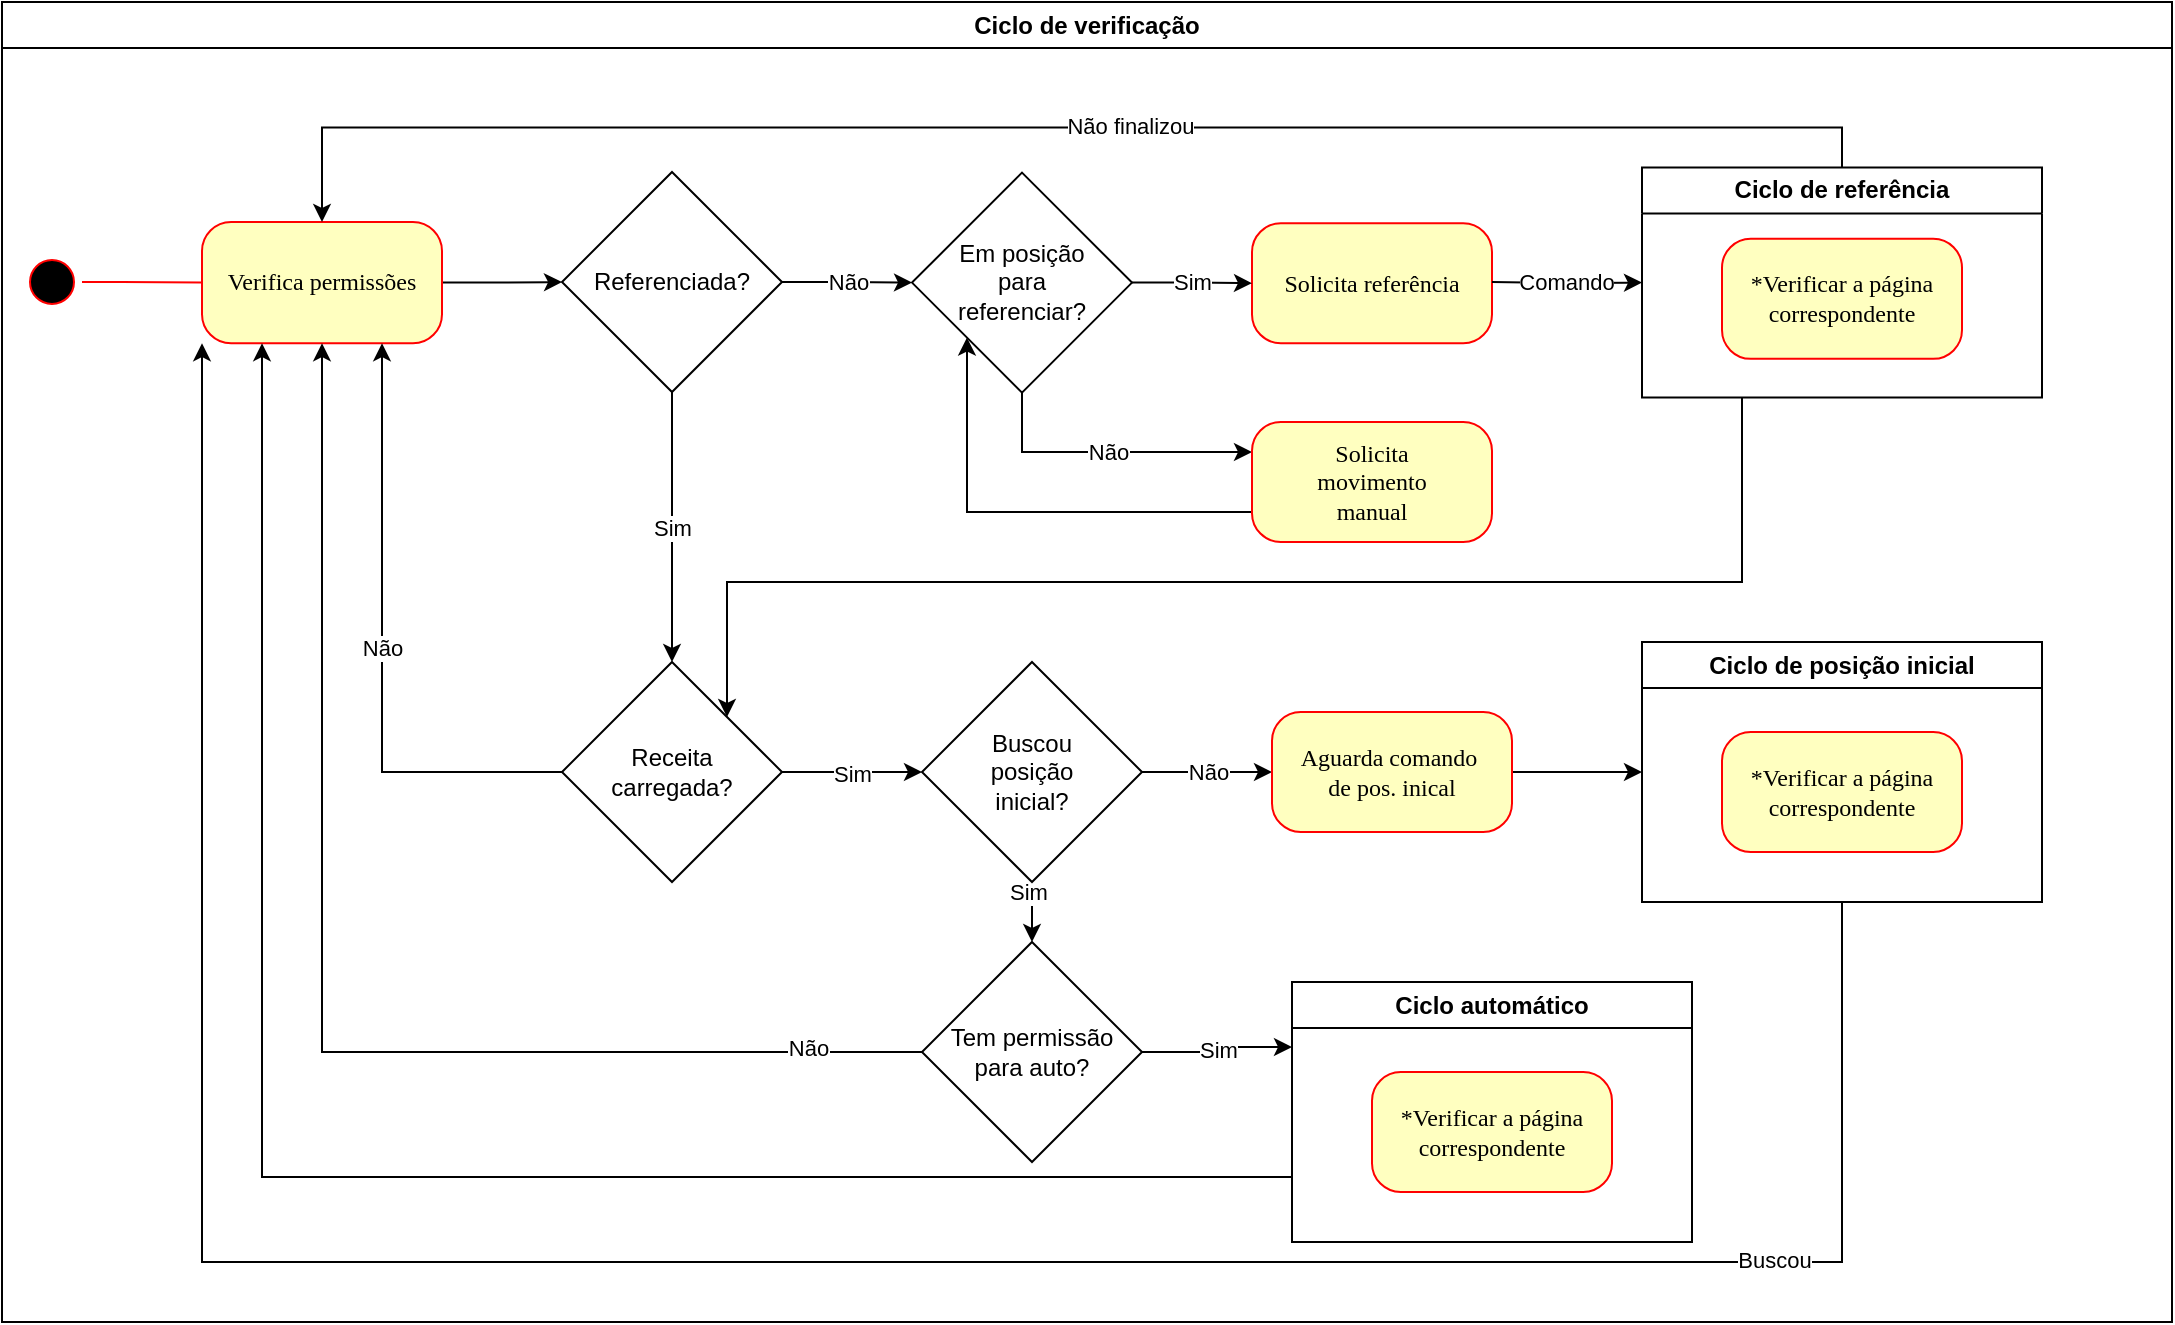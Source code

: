 <mxfile version="20.8.23" type="github" pages="5">
  <diagram name="Verificacao" id="58cdce13-f638-feb5-8d6f-7d28b1aa9fa0">
    <mxGraphModel dx="1259" dy="1558" grid="1" gridSize="10" guides="1" tooltips="1" connect="1" arrows="1" fold="1" page="1" pageScale="1" pageWidth="1100" pageHeight="850" background="none" math="0" shadow="0">
      <root>
        <mxCell id="0" />
        <mxCell id="1" parent="0" />
        <mxCell id="XvRTc8nWdfIURf5c1jla-19" value="Ciclo de verificação" style="swimlane;whiteSpace=wrap;html=1;" parent="1" vertex="1">
          <mxGeometry x="175" y="-10" width="1085" height="660" as="geometry" />
        </mxCell>
        <mxCell id="382b91b5511bd0f7-1" value="" style="ellipse;html=1;shape=startState;fillColor=#000000;strokeColor=#ff0000;rounded=1;shadow=0;comic=0;labelBackgroundColor=none;fontFamily=Verdana;fontSize=12;fontColor=#000000;align=center;direction=south;" parent="XvRTc8nWdfIURf5c1jla-19" vertex="1">
          <mxGeometry x="10" y="125" width="30" height="30" as="geometry" />
        </mxCell>
        <mxCell id="382b91b5511bd0f7-6" value="Solicita referência" style="rounded=1;whiteSpace=wrap;html=1;arcSize=24;fillColor=#ffffc0;strokeColor=#ff0000;shadow=0;comic=0;labelBackgroundColor=none;fontFamily=Verdana;fontSize=12;fontColor=#000000;align=center;" parent="XvRTc8nWdfIURf5c1jla-19" vertex="1">
          <mxGeometry x="625" y="110.62" width="120" height="60" as="geometry" />
        </mxCell>
        <mxCell id="XvRTc8nWdfIURf5c1jla-22" value="" style="edgeStyle=orthogonalEdgeStyle;html=1;labelBackgroundColor=none;endArrow=none;endSize=8;strokeColor=#ff0000;fontFamily=Verdana;fontSize=12;align=left;" parent="XvRTc8nWdfIURf5c1jla-19" source="382b91b5511bd0f7-1" target="XvRTc8nWdfIURf5c1jla-21" edge="1">
          <mxGeometry relative="1" as="geometry">
            <mxPoint x="200" y="190" as="sourcePoint" />
            <mxPoint x="700" y="190" as="targetPoint" />
          </mxGeometry>
        </mxCell>
        <mxCell id="XvRTc8nWdfIURf5c1jla-26" value="" style="edgeStyle=orthogonalEdgeStyle;rounded=0;orthogonalLoop=1;jettySize=auto;html=1;" parent="XvRTc8nWdfIURf5c1jla-19" source="XvRTc8nWdfIURf5c1jla-21" target="XvRTc8nWdfIURf5c1jla-18" edge="1">
          <mxGeometry relative="1" as="geometry" />
        </mxCell>
        <mxCell id="XvRTc8nWdfIURf5c1jla-21" value="Verifica permissões" style="rounded=1;whiteSpace=wrap;html=1;arcSize=24;fillColor=#ffffc0;strokeColor=#ff0000;shadow=0;comic=0;labelBackgroundColor=none;fontFamily=Verdana;fontSize=12;fontColor=#000000;align=center;" parent="XvRTc8nWdfIURf5c1jla-19" vertex="1">
          <mxGeometry x="100" y="110" width="120" height="60.62" as="geometry" />
        </mxCell>
        <mxCell id="XvRTc8nWdfIURf5c1jla-28" value="Sim" style="edgeStyle=orthogonalEdgeStyle;rounded=0;orthogonalLoop=1;jettySize=auto;html=1;entryX=0.5;entryY=0;entryDx=0;entryDy=0;" parent="XvRTc8nWdfIURf5c1jla-19" source="XvRTc8nWdfIURf5c1jla-18" target="XvRTc8nWdfIURf5c1jla-29" edge="1">
          <mxGeometry relative="1" as="geometry">
            <mxPoint x="335" y="250" as="targetPoint" />
          </mxGeometry>
        </mxCell>
        <mxCell id="XvRTc8nWdfIURf5c1jla-61" value="Não" style="edgeStyle=orthogonalEdgeStyle;rounded=0;orthogonalLoop=1;jettySize=auto;html=1;" parent="XvRTc8nWdfIURf5c1jla-19" source="XvRTc8nWdfIURf5c1jla-18" target="XvRTc8nWdfIURf5c1jla-60" edge="1">
          <mxGeometry relative="1" as="geometry" />
        </mxCell>
        <mxCell id="XvRTc8nWdfIURf5c1jla-18" value="Referenciada?" style="rhombus;whiteSpace=wrap;html=1;" parent="XvRTc8nWdfIURf5c1jla-19" vertex="1">
          <mxGeometry x="280" y="85" width="110" height="110" as="geometry" />
        </mxCell>
        <mxCell id="XvRTc8nWdfIURf5c1jla-31" value="Não" style="edgeStyle=orthogonalEdgeStyle;rounded=0;orthogonalLoop=1;jettySize=auto;html=1;entryX=0.75;entryY=1;entryDx=0;entryDy=0;" parent="XvRTc8nWdfIURf5c1jla-19" source="XvRTc8nWdfIURf5c1jla-29" target="XvRTc8nWdfIURf5c1jla-21" edge="1">
          <mxGeometry relative="1" as="geometry">
            <mxPoint x="350" y="385" as="targetPoint" />
          </mxGeometry>
        </mxCell>
        <mxCell id="XvRTc8nWdfIURf5c1jla-37" value="Sim" style="edgeStyle=orthogonalEdgeStyle;rounded=0;orthogonalLoop=1;jettySize=auto;html=1;" parent="XvRTc8nWdfIURf5c1jla-19" source="XvRTc8nWdfIURf5c1jla-29" edge="1">
          <mxGeometry relative="1" as="geometry">
            <mxPoint x="460" y="385" as="targetPoint" />
          </mxGeometry>
        </mxCell>
        <mxCell id="XvRTc8nWdfIURf5c1jla-29" value="Receita&lt;br&gt;carregada?" style="rhombus;whiteSpace=wrap;html=1;" parent="XvRTc8nWdfIURf5c1jla-19" vertex="1">
          <mxGeometry x="280" y="330" width="110" height="110" as="geometry" />
        </mxCell>
        <mxCell id="XvRTc8nWdfIURf5c1jla-41" style="edgeStyle=orthogonalEdgeStyle;rounded=0;orthogonalLoop=1;jettySize=auto;html=1;exitX=0.5;exitY=0;exitDx=0;exitDy=0;entryX=0.5;entryY=0;entryDx=0;entryDy=0;" parent="XvRTc8nWdfIURf5c1jla-19" source="XvRTc8nWdfIURf5c1jla-39" target="XvRTc8nWdfIURf5c1jla-21" edge="1">
          <mxGeometry relative="1" as="geometry" />
        </mxCell>
        <mxCell id="XvRTc8nWdfIURf5c1jla-42" value="Não finalizou" style="edgeLabel;html=1;align=center;verticalAlign=middle;resizable=0;points=[];" parent="XvRTc8nWdfIURf5c1jla-41" vertex="1" connectable="0">
          <mxGeometry x="-0.09" y="-1" relative="1" as="geometry">
            <mxPoint as="offset" />
          </mxGeometry>
        </mxCell>
        <mxCell id="XvRTc8nWdfIURf5c1jla-66" style="edgeStyle=orthogonalEdgeStyle;rounded=0;orthogonalLoop=1;jettySize=auto;html=1;exitX=0.25;exitY=1;exitDx=0;exitDy=0;entryX=1;entryY=0;entryDx=0;entryDy=0;" parent="XvRTc8nWdfIURf5c1jla-19" source="XvRTc8nWdfIURf5c1jla-39" target="XvRTc8nWdfIURf5c1jla-29" edge="1">
          <mxGeometry relative="1" as="geometry">
            <Array as="points">
              <mxPoint x="870" y="290" />
              <mxPoint x="362" y="290" />
            </Array>
          </mxGeometry>
        </mxCell>
        <mxCell id="XvRTc8nWdfIURf5c1jla-39" value="Ciclo de referência" style="swimlane;whiteSpace=wrap;html=1;" parent="XvRTc8nWdfIURf5c1jla-19" vertex="1">
          <mxGeometry x="820" y="82.81" width="200" height="115" as="geometry" />
        </mxCell>
        <mxCell id="XvRTc8nWdfIURf5c1jla-38" value="*Verificar a página correspondente" style="rounded=1;whiteSpace=wrap;html=1;arcSize=24;fillColor=#ffffc0;strokeColor=#ff0000;shadow=0;comic=0;labelBackgroundColor=none;fontFamily=Verdana;fontSize=12;fontColor=#000000;align=center;" parent="XvRTc8nWdfIURf5c1jla-39" vertex="1">
          <mxGeometry x="40" y="35.62" width="120" height="60" as="geometry" />
        </mxCell>
        <mxCell id="XvRTc8nWdfIURf5c1jla-45" style="edgeStyle=orthogonalEdgeStyle;rounded=0;orthogonalLoop=1;jettySize=auto;html=1;exitX=0.5;exitY=1;exitDx=0;exitDy=0;entryX=0.5;entryY=0;entryDx=0;entryDy=0;" parent="XvRTc8nWdfIURf5c1jla-19" source="XvRTc8nWdfIURf5c1jla-44" target="XvRTc8nWdfIURf5c1jla-69" edge="1">
          <mxGeometry relative="1" as="geometry">
            <mxPoint x="138" y="170" as="targetPoint" />
          </mxGeometry>
        </mxCell>
        <mxCell id="XvRTc8nWdfIURf5c1jla-46" value="Sim" style="edgeLabel;html=1;align=center;verticalAlign=middle;resizable=0;points=[];" parent="XvRTc8nWdfIURf5c1jla-45" vertex="1" connectable="0">
          <mxGeometry x="-0.707" y="-2" relative="1" as="geometry">
            <mxPoint as="offset" />
          </mxGeometry>
        </mxCell>
        <mxCell id="XvRTc8nWdfIURf5c1jla-48" value="Não" style="edgeStyle=orthogonalEdgeStyle;rounded=0;orthogonalLoop=1;jettySize=auto;html=1;" parent="XvRTc8nWdfIURf5c1jla-19" source="XvRTc8nWdfIURf5c1jla-44" target="XvRTc8nWdfIURf5c1jla-47" edge="1">
          <mxGeometry relative="1" as="geometry" />
        </mxCell>
        <mxCell id="XvRTc8nWdfIURf5c1jla-44" value="Buscou &lt;br&gt;posição&lt;br&gt;inicial?" style="rhombus;whiteSpace=wrap;html=1;" parent="XvRTc8nWdfIURf5c1jla-19" vertex="1">
          <mxGeometry x="460" y="330" width="110" height="110" as="geometry" />
        </mxCell>
        <mxCell id="XvRTc8nWdfIURf5c1jla-51" style="edgeStyle=orthogonalEdgeStyle;rounded=0;orthogonalLoop=1;jettySize=auto;html=1;exitX=1;exitY=0.5;exitDx=0;exitDy=0;entryX=0;entryY=0.5;entryDx=0;entryDy=0;" parent="XvRTc8nWdfIURf5c1jla-19" source="XvRTc8nWdfIURf5c1jla-47" target="XvRTc8nWdfIURf5c1jla-49" edge="1">
          <mxGeometry relative="1" as="geometry">
            <mxPoint x="805" y="385" as="targetPoint" />
          </mxGeometry>
        </mxCell>
        <mxCell id="XvRTc8nWdfIURf5c1jla-47" value="Aguarda comando&amp;nbsp;&lt;br&gt;de pos. inical" style="rounded=1;whiteSpace=wrap;html=1;arcSize=24;fillColor=#ffffc0;strokeColor=#ff0000;shadow=0;comic=0;labelBackgroundColor=none;fontFamily=Verdana;fontSize=12;fontColor=#000000;align=center;" parent="XvRTc8nWdfIURf5c1jla-19" vertex="1">
          <mxGeometry x="635" y="355" width="120" height="60" as="geometry" />
        </mxCell>
        <mxCell id="XvRTc8nWdfIURf5c1jla-67" style="edgeStyle=orthogonalEdgeStyle;rounded=0;orthogonalLoop=1;jettySize=auto;html=1;exitX=0.5;exitY=1;exitDx=0;exitDy=0;entryX=0;entryY=1;entryDx=0;entryDy=0;" parent="XvRTc8nWdfIURf5c1jla-19" source="XvRTc8nWdfIURf5c1jla-49" target="XvRTc8nWdfIURf5c1jla-21" edge="1">
          <mxGeometry relative="1" as="geometry">
            <mxPoint x="76.444" y="230" as="targetPoint" />
            <Array as="points">
              <mxPoint x="920" y="630" />
              <mxPoint x="100" y="630" />
            </Array>
          </mxGeometry>
        </mxCell>
        <mxCell id="XvRTc8nWdfIURf5c1jla-68" value="Buscou" style="edgeLabel;html=1;align=center;verticalAlign=middle;resizable=0;points=[];" parent="XvRTc8nWdfIURf5c1jla-67" vertex="1" connectable="0">
          <mxGeometry x="-0.707" y="-1" relative="1" as="geometry">
            <mxPoint as="offset" />
          </mxGeometry>
        </mxCell>
        <mxCell id="XvRTc8nWdfIURf5c1jla-49" value="Ciclo de posição inicial" style="swimlane;whiteSpace=wrap;html=1;" parent="XvRTc8nWdfIURf5c1jla-19" vertex="1">
          <mxGeometry x="820" y="320" width="200" height="130" as="geometry" />
        </mxCell>
        <mxCell id="XvRTc8nWdfIURf5c1jla-53" value="*Verificar a página correspondente" style="rounded=1;whiteSpace=wrap;html=1;arcSize=24;fillColor=#ffffc0;strokeColor=#ff0000;shadow=0;comic=0;labelBackgroundColor=none;fontFamily=Verdana;fontSize=12;fontColor=#000000;align=center;" parent="XvRTc8nWdfIURf5c1jla-49" vertex="1">
          <mxGeometry x="40" y="45" width="120" height="60" as="geometry" />
        </mxCell>
        <mxCell id="XvRTc8nWdfIURf5c1jla-57" value="Comando" style="edgeStyle=orthogonalEdgeStyle;rounded=0;orthogonalLoop=1;jettySize=auto;html=1;entryX=0;entryY=0.5;entryDx=0;entryDy=0;" parent="XvRTc8nWdfIURf5c1jla-19" target="XvRTc8nWdfIURf5c1jla-39" edge="1">
          <mxGeometry relative="1" as="geometry">
            <mxPoint x="745" y="140" as="sourcePoint" />
          </mxGeometry>
        </mxCell>
        <mxCell id="XvRTc8nWdfIURf5c1jla-62" value="Sim" style="edgeStyle=orthogonalEdgeStyle;rounded=0;orthogonalLoop=1;jettySize=auto;html=1;" parent="XvRTc8nWdfIURf5c1jla-19" source="XvRTc8nWdfIURf5c1jla-60" target="382b91b5511bd0f7-6" edge="1">
          <mxGeometry relative="1" as="geometry" />
        </mxCell>
        <mxCell id="XvRTc8nWdfIURf5c1jla-64" value="Não" style="edgeStyle=orthogonalEdgeStyle;rounded=0;orthogonalLoop=1;jettySize=auto;html=1;exitX=0.5;exitY=1;exitDx=0;exitDy=0;entryX=0;entryY=0.25;entryDx=0;entryDy=0;" parent="XvRTc8nWdfIURf5c1jla-19" source="XvRTc8nWdfIURf5c1jla-60" target="XvRTc8nWdfIURf5c1jla-63" edge="1">
          <mxGeometry relative="1" as="geometry" />
        </mxCell>
        <mxCell id="XvRTc8nWdfIURf5c1jla-60" value="Em posição&lt;br&gt;para&lt;br&gt;referenciar?" style="rhombus;whiteSpace=wrap;html=1;" parent="XvRTc8nWdfIURf5c1jla-19" vertex="1">
          <mxGeometry x="455" y="85.31" width="110" height="110" as="geometry" />
        </mxCell>
        <mxCell id="XvRTc8nWdfIURf5c1jla-65" style="edgeStyle=orthogonalEdgeStyle;rounded=0;orthogonalLoop=1;jettySize=auto;html=1;exitX=0;exitY=0.75;exitDx=0;exitDy=0;entryX=0;entryY=1;entryDx=0;entryDy=0;" parent="XvRTc8nWdfIURf5c1jla-19" source="XvRTc8nWdfIURf5c1jla-63" target="XvRTc8nWdfIURf5c1jla-60" edge="1">
          <mxGeometry relative="1" as="geometry" />
        </mxCell>
        <mxCell id="XvRTc8nWdfIURf5c1jla-63" value="Solicita&lt;br&gt;movimento&lt;br&gt;manual" style="rounded=1;whiteSpace=wrap;html=1;arcSize=24;fillColor=#ffffc0;strokeColor=#ff0000;shadow=0;comic=0;labelBackgroundColor=none;fontFamily=Verdana;fontSize=12;fontColor=#000000;align=center;" parent="XvRTc8nWdfIURf5c1jla-19" vertex="1">
          <mxGeometry x="625" y="210" width="120" height="60" as="geometry" />
        </mxCell>
        <mxCell id="XvRTc8nWdfIURf5c1jla-70" style="edgeStyle=orthogonalEdgeStyle;rounded=0;orthogonalLoop=1;jettySize=auto;html=1;exitX=0;exitY=0.5;exitDx=0;exitDy=0;entryX=0.5;entryY=1;entryDx=0;entryDy=0;" parent="XvRTc8nWdfIURf5c1jla-19" source="XvRTc8nWdfIURf5c1jla-69" target="XvRTc8nWdfIURf5c1jla-21" edge="1">
          <mxGeometry relative="1" as="geometry" />
        </mxCell>
        <mxCell id="XvRTc8nWdfIURf5c1jla-71" value="Não" style="edgeLabel;html=1;align=center;verticalAlign=middle;resizable=0;points=[];" parent="XvRTc8nWdfIURf5c1jla-70" vertex="1" connectable="0">
          <mxGeometry x="-0.824" y="-2" relative="1" as="geometry">
            <mxPoint as="offset" />
          </mxGeometry>
        </mxCell>
        <mxCell id="XvRTc8nWdfIURf5c1jla-74" value="Sim" style="edgeStyle=orthogonalEdgeStyle;rounded=0;orthogonalLoop=1;jettySize=auto;html=1;exitX=1;exitY=0.5;exitDx=0;exitDy=0;entryX=0;entryY=0.25;entryDx=0;entryDy=0;" parent="XvRTc8nWdfIURf5c1jla-19" source="XvRTc8nWdfIURf5c1jla-69" target="XvRTc8nWdfIURf5c1jla-72" edge="1">
          <mxGeometry relative="1" as="geometry" />
        </mxCell>
        <mxCell id="XvRTc8nWdfIURf5c1jla-69" value="Tem permissão&lt;br&gt;para auto?" style="rhombus;whiteSpace=wrap;html=1;" parent="XvRTc8nWdfIURf5c1jla-19" vertex="1">
          <mxGeometry x="460" y="470" width="110" height="110" as="geometry" />
        </mxCell>
        <mxCell id="XvRTc8nWdfIURf5c1jla-76" style="edgeStyle=orthogonalEdgeStyle;rounded=0;orthogonalLoop=1;jettySize=auto;html=1;exitX=0;exitY=0.75;exitDx=0;exitDy=0;entryX=0.25;entryY=1;entryDx=0;entryDy=0;" parent="XvRTc8nWdfIURf5c1jla-19" source="XvRTc8nWdfIURf5c1jla-72" target="XvRTc8nWdfIURf5c1jla-21" edge="1">
          <mxGeometry relative="1" as="geometry" />
        </mxCell>
        <mxCell id="XvRTc8nWdfIURf5c1jla-72" value="Ciclo automático" style="swimlane;whiteSpace=wrap;html=1;" parent="XvRTc8nWdfIURf5c1jla-19" vertex="1">
          <mxGeometry x="645" y="490" width="200" height="130" as="geometry" />
        </mxCell>
        <mxCell id="XvRTc8nWdfIURf5c1jla-73" value="*Verificar a página correspondente" style="rounded=1;whiteSpace=wrap;html=1;arcSize=24;fillColor=#ffffc0;strokeColor=#ff0000;shadow=0;comic=0;labelBackgroundColor=none;fontFamily=Verdana;fontSize=12;fontColor=#000000;align=center;" parent="XvRTc8nWdfIURf5c1jla-72" vertex="1">
          <mxGeometry x="40" y="45" width="120" height="60" as="geometry" />
        </mxCell>
      </root>
    </mxGraphModel>
  </diagram>
  <diagram id="3cbpQDuLzpWyOEkLkElS" name="Referencia">
    <mxGraphModel dx="1259" dy="708" grid="1" gridSize="10" guides="1" tooltips="1" connect="1" arrows="1" fold="1" page="1" pageScale="1" pageWidth="827" pageHeight="1169" math="0" shadow="0">
      <root>
        <mxCell id="0" />
        <mxCell id="1" parent="0" />
        <mxCell id="ime6wsifp2RUylJkeYZS-1" value="Activity" style="rounded=1;whiteSpace=wrap;html=1;arcSize=24;fillColor=#ffffc0;strokeColor=#ff0000;shadow=0;comic=0;labelBackgroundColor=none;fontFamily=Verdana;fontSize=12;fontColor=#000000;align=center;" parent="1" vertex="1">
          <mxGeometry x="190" y="80" width="120" height="60" as="geometry" />
        </mxCell>
      </root>
    </mxGraphModel>
  </diagram>
  <diagram id="6fDa9ecJobxMqwy6IEnq" name="Posicao inicial">
    <mxGraphModel dx="1259" dy="708" grid="1" gridSize="10" guides="1" tooltips="1" connect="1" arrows="1" fold="1" page="1" pageScale="1" pageWidth="827" pageHeight="1169" math="0" shadow="0">
      <root>
        <mxCell id="0" />
        <mxCell id="1" parent="0" />
      </root>
    </mxGraphModel>
  </diagram>
  <diagram id="FYnrcMYoakFGrCLxg5zn" name="Auto separacao">
    <mxGraphModel dx="1499" dy="708" grid="1" gridSize="10" guides="1" tooltips="1" connect="1" arrows="1" fold="1" page="1" pageScale="1" pageWidth="827" pageHeight="1169" math="0" shadow="0">
      <root>
        <mxCell id="0" />
        <mxCell id="1" parent="0" />
        <mxCell id="IC60sWbBNuIV_KFvY0cg-1" value="Standby" style="rounded=1;whiteSpace=wrap;html=1;arcSize=24;fillColor=#ffffc0;strokeColor=#ff0000;shadow=0;comic=0;labelBackgroundColor=none;fontFamily=Verdana;fontSize=12;fontColor=#000000;align=center;" parent="1" vertex="1">
          <mxGeometry x="10" y="60" width="120" height="60" as="geometry" />
        </mxCell>
        <mxCell id="IC60sWbBNuIV_KFvY0cg-2" value="Verifica entrada" style="rounded=1;whiteSpace=wrap;html=1;arcSize=24;fillColor=#ffffc0;strokeColor=#ff0000;shadow=0;comic=0;labelBackgroundColor=none;fontFamily=Verdana;fontSize=12;fontColor=#000000;align=center;" parent="1" vertex="1">
          <mxGeometry x="147" y="60" width="120" height="60" as="geometry" />
        </mxCell>
        <mxCell id="IC60sWbBNuIV_KFvY0cg-3" value="Verifica saída" style="rounded=1;whiteSpace=wrap;html=1;arcSize=24;fillColor=#ffffc0;strokeColor=#ff0000;shadow=0;comic=0;labelBackgroundColor=none;fontFamily=Verdana;fontSize=12;fontColor=#000000;align=center;" parent="1" vertex="1">
          <mxGeometry x="147" y="520" width="120" height="60" as="geometry" />
        </mxCell>
        <mxCell id="IC60sWbBNuIV_KFvY0cg-4" value="Aguardando&lt;br&gt;robô&lt;br&gt;alimentar" style="rounded=1;whiteSpace=wrap;html=1;arcSize=24;fillColor=#ffffc0;strokeColor=#ff0000;shadow=0;comic=0;labelBackgroundColor=none;fontFamily=Verdana;fontSize=12;fontColor=#000000;align=center;" parent="1" vertex="1">
          <mxGeometry x="287" y="60" width="120" height="60" as="geometry" />
        </mxCell>
        <mxCell id="IC60sWbBNuIV_KFvY0cg-5" value="Aguardando&lt;br&gt;robô&lt;br&gt;retirar pacote" style="rounded=1;whiteSpace=wrap;html=1;arcSize=24;fillColor=#ffffc0;strokeColor=#ff0000;shadow=0;comic=0;labelBackgroundColor=none;fontFamily=Verdana;fontSize=12;fontColor=#000000;align=center;" parent="1" vertex="1">
          <mxGeometry x="287" y="520" width="120" height="60" as="geometry" />
        </mxCell>
        <mxCell id="IC60sWbBNuIV_KFvY0cg-6" value="Tombando para&lt;br&gt;horizontal" style="rounded=1;whiteSpace=wrap;html=1;arcSize=24;fillColor=#ffffc0;strokeColor=#ff0000;shadow=0;comic=0;labelBackgroundColor=none;fontFamily=Verdana;fontSize=12;fontColor=#000000;align=center;" parent="1" vertex="1">
          <mxGeometry x="427" y="60" width="120" height="60" as="geometry" />
        </mxCell>
        <mxCell id="IC60sWbBNuIV_KFvY0cg-7" value="Tombando para&lt;br&gt;vertical" style="rounded=1;whiteSpace=wrap;html=1;arcSize=24;fillColor=#ffffc0;strokeColor=#ff0000;shadow=0;comic=0;labelBackgroundColor=none;fontFamily=Verdana;fontSize=12;fontColor=#000000;align=center;" parent="1" vertex="1">
          <mxGeometry x="567" y="60" width="120" height="60" as="geometry" />
        </mxCell>
        <mxCell id="IC60sWbBNuIV_KFvY0cg-8" value="Tombando para&lt;br&gt;horizontal" style="rounded=1;whiteSpace=wrap;html=1;arcSize=24;fillColor=#ffffc0;strokeColor=#ff0000;shadow=0;comic=0;labelBackgroundColor=none;fontFamily=Verdana;fontSize=12;fontColor=#000000;align=center;" parent="1" vertex="1">
          <mxGeometry x="427" y="520" width="120" height="60" as="geometry" />
        </mxCell>
        <mxCell id="IC60sWbBNuIV_KFvY0cg-9" value="Tombando para&lt;br&gt;vertical" style="rounded=1;whiteSpace=wrap;html=1;arcSize=24;fillColor=#ffffc0;strokeColor=#ff0000;shadow=0;comic=0;labelBackgroundColor=none;fontFamily=Verdana;fontSize=12;fontColor=#000000;align=center;" parent="1" vertex="1">
          <mxGeometry x="567" y="520" width="120" height="60" as="geometry" />
        </mxCell>
        <mxCell id="IC60sWbBNuIV_KFvY0cg-10" value="Posicionando régua&lt;br&gt;para&lt;br&gt;separação" style="rounded=1;whiteSpace=wrap;html=1;arcSize=24;fillColor=#ffffc0;strokeColor=#ff0000;shadow=0;comic=0;labelBackgroundColor=none;fontFamily=Verdana;fontSize=12;fontColor=#000000;align=center;" parent="1" vertex="1">
          <mxGeometry x="147" y="140" width="120" height="60" as="geometry" />
        </mxCell>
        <mxCell id="IC60sWbBNuIV_KFvY0cg-11" value="Posicionando régua&lt;br&gt;para&lt;br&gt;transferência" style="rounded=1;whiteSpace=wrap;html=1;arcSize=24;fillColor=#ffffc0;strokeColor=#ff0000;shadow=0;comic=0;labelBackgroundColor=none;fontFamily=Verdana;fontSize=12;fontColor=#000000;align=center;" parent="1" vertex="1">
          <mxGeometry x="287" y="140" width="120" height="60" as="geometry" />
        </mxCell>
        <mxCell id="IC60sWbBNuIV_KFvY0cg-13" value="Posicionando faca&lt;br&gt;vertical para&lt;br&gt;transferência" style="rounded=1;whiteSpace=wrap;html=1;arcSize=24;fillColor=#ffffc0;strokeColor=#ff0000;shadow=0;comic=0;labelBackgroundColor=none;fontFamily=Verdana;fontSize=12;fontColor=#000000;align=center;" parent="1" vertex="1">
          <mxGeometry x="287" y="220" width="120" height="60" as="geometry" />
        </mxCell>
        <mxCell id="IC60sWbBNuIV_KFvY0cg-14" value="Posicionando faca&lt;br&gt;vertical para&lt;br&gt;separação" style="rounded=1;whiteSpace=wrap;html=1;arcSize=24;fillColor=#ffffc0;strokeColor=#ff0000;shadow=0;comic=0;labelBackgroundColor=none;fontFamily=Verdana;fontSize=12;fontColor=#000000;align=center;" parent="1" vertex="1">
          <mxGeometry x="147" y="220" width="120" height="60" as="geometry" />
        </mxCell>
        <mxCell id="IC60sWbBNuIV_KFvY0cg-15" value="Recuando faca&lt;br style=&quot;border-color: var(--border-color);&quot;&gt;&amp;nbsp;na transversal" style="rounded=1;whiteSpace=wrap;html=1;arcSize=24;fillColor=#ffffc0;strokeColor=#ff0000;shadow=0;comic=0;labelBackgroundColor=none;fontFamily=Verdana;fontSize=12;fontColor=#000000;align=center;" parent="1" vertex="1">
          <mxGeometry x="287" y="300" width="120" height="60" as="geometry" />
        </mxCell>
        <mxCell id="IC60sWbBNuIV_KFvY0cg-16" value="Avançando faca&lt;br&gt;&amp;nbsp;na transversal&lt;br&gt;para coleta" style="rounded=1;whiteSpace=wrap;html=1;arcSize=24;fillColor=#ffffc0;strokeColor=#ff0000;shadow=0;comic=0;labelBackgroundColor=none;fontFamily=Verdana;fontSize=12;fontColor=#000000;align=center;" parent="1" vertex="1">
          <mxGeometry x="147" y="300" width="120" height="60" as="geometry" />
        </mxCell>
        <mxCell id="IC60sWbBNuIV_KFvY0cg-17" value="Movendo carro para fora da régua" style="rounded=1;whiteSpace=wrap;html=1;arcSize=24;fillColor=#ffffc0;strokeColor=#ff0000;shadow=0;comic=0;labelBackgroundColor=none;fontFamily=Verdana;fontSize=12;fontColor=#000000;align=center;" parent="1" vertex="1">
          <mxGeometry x="147" y="380" width="120" height="60" as="geometry" />
        </mxCell>
        <mxCell id="IC60sWbBNuIV_KFvY0cg-18" value="Movendo carro para área de saída" style="rounded=1;whiteSpace=wrap;html=1;arcSize=24;fillColor=#ffffc0;strokeColor=#ff0000;shadow=0;comic=0;labelBackgroundColor=none;fontFamily=Verdana;fontSize=12;fontColor=#000000;align=center;" parent="1" vertex="1">
          <mxGeometry x="287" y="380" width="120" height="60" as="geometry" />
        </mxCell>
        <mxCell id="IC60sWbBNuIV_KFvY0cg-19" value="Avançando faca&lt;br&gt;&amp;nbsp;na transversal&lt;br&gt;para medição" style="rounded=1;whiteSpace=wrap;html=1;arcSize=24;fillColor=#ffffc0;strokeColor=#ff0000;shadow=0;comic=0;labelBackgroundColor=none;fontFamily=Verdana;fontSize=12;fontColor=#000000;align=center;" parent="1" vertex="1">
          <mxGeometry x="427" y="300" width="120" height="60" as="geometry" />
        </mxCell>
        <mxCell id="IC60sWbBNuIV_KFvY0cg-20" value="Movendo carro para posição&lt;br&gt;de coleta" style="rounded=1;whiteSpace=wrap;html=1;arcSize=24;fillColor=#ffffc0;strokeColor=#ff0000;shadow=0;comic=0;labelBackgroundColor=none;fontFamily=Verdana;fontSize=12;fontColor=#000000;align=center;" parent="1" vertex="1">
          <mxGeometry x="427" y="380" width="120" height="60" as="geometry" />
        </mxCell>
        <mxCell id="IC60sWbBNuIV_KFvY0cg-21" value="Movendo carro para início&lt;br&gt;de medição" style="rounded=1;whiteSpace=wrap;html=1;arcSize=24;fillColor=#ffffc0;strokeColor=#ff0000;shadow=0;comic=0;labelBackgroundColor=none;fontFamily=Verdana;fontSize=12;fontColor=#000000;align=center;" parent="1" vertex="1">
          <mxGeometry x="560" y="380" width="120" height="60" as="geometry" />
        </mxCell>
        <mxCell id="IC60sWbBNuIV_KFvY0cg-22" value="Movendo carro para medição" style="rounded=1;whiteSpace=wrap;html=1;arcSize=24;fillColor=#ffffc0;strokeColor=#ff0000;shadow=0;comic=0;labelBackgroundColor=none;fontFamily=Verdana;fontSize=12;fontColor=#000000;align=center;" parent="1" vertex="1">
          <mxGeometry x="700" y="380" width="120" height="60" as="geometry" />
        </mxCell>
        <mxCell id="IC60sWbBNuIV_KFvY0cg-23" value="Movendo carro&lt;br&gt;pós medição" style="rounded=1;whiteSpace=wrap;html=1;arcSize=24;fillColor=#ffffc0;strokeColor=#ff0000;shadow=0;comic=0;labelBackgroundColor=none;fontFamily=Verdana;fontSize=12;fontColor=#000000;align=center;" parent="1" vertex="1">
          <mxGeometry x="840" y="380" width="120" height="60" as="geometry" />
        </mxCell>
        <mxCell id="QVD2qdWweQUWtNv1lUmP-1" value="Tombador de entrada" style="swimlane;whiteSpace=wrap;html=1;" parent="1" vertex="1">
          <mxGeometry x="840" y="20" width="190" height="60" as="geometry" />
        </mxCell>
        <mxCell id="QVD2qdWweQUWtNv1lUmP-2" value="Facas e carro" style="swimlane;whiteSpace=wrap;html=1;" parent="1" vertex="1">
          <mxGeometry x="920" y="550" width="190" height="60" as="geometry" />
        </mxCell>
        <mxCell id="QVD2qdWweQUWtNv1lUmP-5" value="Recebeu&amp;nbsp;&lt;br&gt;Permissão" style="edgeStyle=orthogonalEdgeStyle;rounded=0;orthogonalLoop=1;jettySize=auto;html=1;" parent="1" source="QVD2qdWweQUWtNv1lUmP-3" target="QVD2qdWweQUWtNv1lUmP-4" edge="1">
          <mxGeometry relative="1" as="geometry" />
        </mxCell>
        <mxCell id="QVD2qdWweQUWtNv1lUmP-3" value="Sem permissão&lt;br&gt;para ciclo" style="rounded=1;whiteSpace=wrap;html=1;arcSize=24;fillColor=#ffffc0;strokeColor=#ff0000;shadow=0;comic=0;labelBackgroundColor=none;fontFamily=Verdana;fontSize=12;fontColor=#000000;align=center;" parent="1" vertex="1">
          <mxGeometry x="10" y="670" width="120" height="60" as="geometry" />
        </mxCell>
        <mxCell id="QVD2qdWweQUWtNv1lUmP-7" value="Comando&lt;br&gt;de ciclo" style="edgeStyle=orthogonalEdgeStyle;rounded=0;orthogonalLoop=1;jettySize=auto;html=1;" parent="1" source="QVD2qdWweQUWtNv1lUmP-4" target="QVD2qdWweQUWtNv1lUmP-6" edge="1">
          <mxGeometry relative="1" as="geometry" />
        </mxCell>
        <mxCell id="QVD2qdWweQUWtNv1lUmP-4" value="Standby" style="rounded=1;whiteSpace=wrap;html=1;arcSize=24;fillColor=#ffffc0;strokeColor=#ff0000;shadow=0;comic=0;labelBackgroundColor=none;fontFamily=Verdana;fontSize=12;fontColor=#000000;align=center;" parent="1" vertex="1">
          <mxGeometry x="220" y="670" width="120" height="60" as="geometry" />
        </mxCell>
        <mxCell id="QVD2qdWweQUWtNv1lUmP-6" value="Standby" style="rounded=1;whiteSpace=wrap;html=1;arcSize=24;fillColor=#ffffc0;strokeColor=#ff0000;shadow=0;comic=0;labelBackgroundColor=none;fontFamily=Verdana;fontSize=12;fontColor=#000000;align=center;" parent="1" vertex="1">
          <mxGeometry x="440" y="670" width="120" height="60" as="geometry" />
        </mxCell>
        <mxCell id="QVD2qdWweQUWtNv1lUmP-8" value="Tombador de entrada" style="swimlane;whiteSpace=wrap;html=1;" parent="1" vertex="1">
          <mxGeometry x="650" y="665" width="150" height="70" as="geometry" />
        </mxCell>
        <mxCell id="QVD2qdWweQUWtNv1lUmP-14" value="Alimentou" style="edgeStyle=orthogonalEdgeStyle;rounded=0;orthogonalLoop=1;jettySize=auto;html=1;entryX=0;entryY=0.5;entryDx=0;entryDy=0;" parent="1" source="QVD2qdWweQUWtNv1lUmP-10" target="QVD2qdWweQUWtNv1lUmP-15" edge="1">
          <mxGeometry relative="1" as="geometry">
            <mxPoint x="230" y="840" as="targetPoint" />
            <mxPoint as="offset" />
          </mxGeometry>
        </mxCell>
        <mxCell id="QVD2qdWweQUWtNv1lUmP-10" value="Aguardando&lt;br&gt;robô&lt;br&gt;alimentar" style="rounded=1;whiteSpace=wrap;html=1;arcSize=24;fillColor=#ffffc0;strokeColor=#ff0000;shadow=0;comic=0;labelBackgroundColor=none;fontFamily=Verdana;fontSize=12;fontColor=#000000;align=center;" parent="1" vertex="1">
          <mxGeometry x="27" y="810" width="120" height="60" as="geometry" />
        </mxCell>
        <mxCell id="QVD2qdWweQUWtNv1lUmP-18" value="Tombou" style="edgeStyle=orthogonalEdgeStyle;rounded=0;orthogonalLoop=1;jettySize=auto;html=1;entryX=0;entryY=0.5;entryDx=0;entryDy=0;" parent="1" source="QVD2qdWweQUWtNv1lUmP-15" target="QVD2qdWweQUWtNv1lUmP-19" edge="1">
          <mxGeometry relative="1" as="geometry">
            <mxPoint x="610" y="840" as="targetPoint" />
          </mxGeometry>
        </mxCell>
        <mxCell id="QVD2qdWweQUWtNv1lUmP-15" value="Tombando para&lt;br&gt;horizontal" style="rounded=1;whiteSpace=wrap;html=1;arcSize=24;fillColor=#ffffc0;strokeColor=#ff0000;shadow=0;comic=0;labelBackgroundColor=none;fontFamily=Verdana;fontSize=12;fontColor=#000000;align=center;" parent="1" vertex="1">
          <mxGeometry x="220" y="810" width="120" height="60" as="geometry" />
        </mxCell>
        <mxCell id="QVD2qdWweQUWtNv1lUmP-21" value="Moveu" style="edgeStyle=orthogonalEdgeStyle;rounded=0;orthogonalLoop=1;jettySize=auto;html=1;" parent="1" source="QVD2qdWweQUWtNv1lUmP-19" target="QVD2qdWweQUWtNv1lUmP-20" edge="1">
          <mxGeometry relative="1" as="geometry" />
        </mxCell>
        <mxCell id="QVD2qdWweQUWtNv1lUmP-19" value="Movendo carro para início&lt;br&gt;de medição" style="rounded=1;whiteSpace=wrap;html=1;arcSize=24;fillColor=#ffffc0;strokeColor=#ff0000;shadow=0;comic=0;labelBackgroundColor=none;fontFamily=Verdana;fontSize=12;fontColor=#000000;align=center;" parent="1" vertex="1">
          <mxGeometry x="414" y="810" width="120" height="60" as="geometry" />
        </mxCell>
        <mxCell id="QVD2qdWweQUWtNv1lUmP-23" value="Avançou" style="edgeStyle=orthogonalEdgeStyle;rounded=0;orthogonalLoop=1;jettySize=auto;html=1;" parent="1" source="QVD2qdWweQUWtNv1lUmP-20" target="QVD2qdWweQUWtNv1lUmP-22" edge="1">
          <mxGeometry relative="1" as="geometry" />
        </mxCell>
        <mxCell id="QVD2qdWweQUWtNv1lUmP-20" value="Avançando faca&lt;br&gt;&amp;nbsp;na transversal&lt;br&gt;para medição" style="rounded=1;whiteSpace=wrap;html=1;arcSize=24;fillColor=#ffffc0;strokeColor=#ff0000;shadow=0;comic=0;labelBackgroundColor=none;fontFamily=Verdana;fontSize=12;fontColor=#000000;align=center;" parent="1" vertex="1">
          <mxGeometry x="610" y="810" width="120" height="60" as="geometry" />
        </mxCell>
        <mxCell id="kk2YV7fmn0laLWhZE9Id-2" value="Mediu" style="edgeStyle=orthogonalEdgeStyle;rounded=0;orthogonalLoop=1;jettySize=auto;html=1;" parent="1" source="QVD2qdWweQUWtNv1lUmP-22" target="kk2YV7fmn0laLWhZE9Id-1" edge="1">
          <mxGeometry relative="1" as="geometry" />
        </mxCell>
        <mxCell id="QVD2qdWweQUWtNv1lUmP-22" value="Movendo carro para medição" style="rounded=1;whiteSpace=wrap;html=1;arcSize=24;fillColor=#ffffc0;strokeColor=#ff0000;shadow=0;comic=0;labelBackgroundColor=none;fontFamily=Verdana;fontSize=12;fontColor=#000000;align=center;" parent="1" vertex="1">
          <mxGeometry x="800" y="810" width="120" height="60" as="geometry" />
        </mxCell>
        <mxCell id="kk2YV7fmn0laLWhZE9Id-4" value="Moveu" style="edgeStyle=orthogonalEdgeStyle;rounded=0;orthogonalLoop=1;jettySize=auto;html=1;" parent="1" source="kk2YV7fmn0laLWhZE9Id-1" target="kk2YV7fmn0laLWhZE9Id-3" edge="1">
          <mxGeometry relative="1" as="geometry" />
        </mxCell>
        <mxCell id="kk2YV7fmn0laLWhZE9Id-1" value="Movendo carro&lt;br&gt;pós medição" style="rounded=1;whiteSpace=wrap;html=1;arcSize=24;fillColor=#ffffc0;strokeColor=#ff0000;shadow=0;comic=0;labelBackgroundColor=none;fontFamily=Verdana;fontSize=12;fontColor=#000000;align=center;" parent="1" vertex="1">
          <mxGeometry x="980" y="810" width="120" height="60" as="geometry" />
        </mxCell>
        <mxCell id="kk2YV7fmn0laLWhZE9Id-6" value="Recuou" style="edgeStyle=orthogonalEdgeStyle;rounded=0;orthogonalLoop=1;jettySize=auto;html=1;entryX=1;entryY=0.5;entryDx=0;entryDy=0;" parent="1" source="kk2YV7fmn0laLWhZE9Id-3" target="kk2YV7fmn0laLWhZE9Id-5" edge="1">
          <mxGeometry relative="1" as="geometry">
            <mxPoint x="980" y="1030" as="targetPoint" />
          </mxGeometry>
        </mxCell>
        <mxCell id="kk2YV7fmn0laLWhZE9Id-3" value="Recuando faca&lt;br style=&quot;border-color: var(--border-color);&quot;&gt;&amp;nbsp;na transversal" style="rounded=1;whiteSpace=wrap;html=1;arcSize=24;fillColor=#ffffc0;strokeColor=#ff0000;shadow=0;comic=0;labelBackgroundColor=none;fontFamily=Verdana;fontSize=12;fontColor=#000000;align=center;" parent="1" vertex="1">
          <mxGeometry x="980" y="950" width="120" height="60" as="geometry" />
        </mxCell>
        <mxCell id="kk2YV7fmn0laLWhZE9Id-5" value="Posicionando régua&lt;br&gt;para&lt;br&gt;separação" style="rounded=1;whiteSpace=wrap;html=1;arcSize=24;fillColor=#ffffc0;strokeColor=#ff0000;shadow=0;comic=0;labelBackgroundColor=none;fontFamily=Verdana;fontSize=12;fontColor=#000000;align=center;" parent="1" vertex="1">
          <mxGeometry x="760" y="950" width="120" height="60" as="geometry" />
        </mxCell>
        <mxCell id="kk2YV7fmn0laLWhZE9Id-11" value="" style="edgeStyle=orthogonalEdgeStyle;rounded=0;orthogonalLoop=1;jettySize=auto;html=1;" parent="1" source="kk2YV7fmn0laLWhZE9Id-7" target="kk2YV7fmn0laLWhZE9Id-10" edge="1">
          <mxGeometry relative="1" as="geometry" />
        </mxCell>
        <mxCell id="kk2YV7fmn0laLWhZE9Id-7" value="Movendo carro para posição&lt;br&gt;de coleta" style="rounded=1;whiteSpace=wrap;html=1;arcSize=24;fillColor=#ffffc0;strokeColor=#ff0000;shadow=0;comic=0;labelBackgroundColor=none;fontFamily=Verdana;fontSize=12;fontColor=#000000;align=center;" parent="1" vertex="1">
          <mxGeometry x="760" y="1010" width="120" height="60" as="geometry" />
        </mxCell>
        <mxCell id="ciRXYPWhNxNHEy4aOYyC-2" value="" style="edgeStyle=orthogonalEdgeStyle;rounded=0;orthogonalLoop=1;jettySize=auto;html=1;" edge="1" parent="1" source="kk2YV7fmn0laLWhZE9Id-10" target="ciRXYPWhNxNHEy4aOYyC-1">
          <mxGeometry relative="1" as="geometry" />
        </mxCell>
        <mxCell id="kk2YV7fmn0laLWhZE9Id-10" value="Avançando faca&lt;br&gt;&amp;nbsp;na transversal&lt;br&gt;para coleta" style="rounded=1;whiteSpace=wrap;html=1;arcSize=24;fillColor=#ffffc0;strokeColor=#ff0000;shadow=0;comic=0;labelBackgroundColor=none;fontFamily=Verdana;fontSize=12;fontColor=#000000;align=center;" parent="1" vertex="1">
          <mxGeometry x="590" y="1010" width="120" height="60" as="geometry" />
        </mxCell>
        <mxCell id="ciRXYPWhNxNHEy4aOYyC-4" value="" style="edgeStyle=orthogonalEdgeStyle;rounded=0;orthogonalLoop=1;jettySize=auto;html=1;" edge="1" parent="1" source="ciRXYPWhNxNHEy4aOYyC-1" target="ciRXYPWhNxNHEy4aOYyC-3">
          <mxGeometry relative="1" as="geometry" />
        </mxCell>
        <mxCell id="ciRXYPWhNxNHEy4aOYyC-1" value="Posicionando faca&lt;br&gt;vertical para&lt;br&gt;transferência" style="rounded=1;whiteSpace=wrap;html=1;arcSize=24;fillColor=#ffffc0;strokeColor=#ff0000;shadow=0;comic=0;labelBackgroundColor=none;fontFamily=Verdana;fontSize=12;fontColor=#000000;align=center;" vertex="1" parent="1">
          <mxGeometry x="414" y="1010" width="120" height="60" as="geometry" />
        </mxCell>
        <mxCell id="ciRXYPWhNxNHEy4aOYyC-6" value="" style="edgeStyle=orthogonalEdgeStyle;rounded=0;orthogonalLoop=1;jettySize=auto;html=1;" edge="1" parent="1" source="ciRXYPWhNxNHEy4aOYyC-3" target="ciRXYPWhNxNHEy4aOYyC-5">
          <mxGeometry relative="1" as="geometry" />
        </mxCell>
        <mxCell id="ciRXYPWhNxNHEy4aOYyC-3" value="Movendo carro para fora da régua" style="rounded=1;whiteSpace=wrap;html=1;arcSize=24;fillColor=#ffffc0;strokeColor=#ff0000;shadow=0;comic=0;labelBackgroundColor=none;fontFamily=Verdana;fontSize=12;fontColor=#000000;align=center;" vertex="1" parent="1">
          <mxGeometry x="220" y="1010" width="120" height="60" as="geometry" />
        </mxCell>
        <mxCell id="ciRXYPWhNxNHEy4aOYyC-8" value="" style="edgeStyle=orthogonalEdgeStyle;rounded=0;orthogonalLoop=1;jettySize=auto;html=1;" edge="1" parent="1" source="ciRXYPWhNxNHEy4aOYyC-5" target="ciRXYPWhNxNHEy4aOYyC-7">
          <mxGeometry relative="1" as="geometry" />
        </mxCell>
        <mxCell id="ciRXYPWhNxNHEy4aOYyC-5" value="Posicionando faca&lt;br&gt;vertical para&lt;br&gt;transferência" style="rounded=1;whiteSpace=wrap;html=1;arcSize=24;fillColor=#ffffc0;strokeColor=#ff0000;shadow=0;comic=0;labelBackgroundColor=none;fontFamily=Verdana;fontSize=12;fontColor=#000000;align=center;" vertex="1" parent="1">
          <mxGeometry x="27" y="1010" width="120" height="60" as="geometry" />
        </mxCell>
        <mxCell id="ciRXYPWhNxNHEy4aOYyC-10" value="" style="edgeStyle=orthogonalEdgeStyle;rounded=0;orthogonalLoop=1;jettySize=auto;html=1;" edge="1" parent="1" source="ciRXYPWhNxNHEy4aOYyC-7" target="ciRXYPWhNxNHEy4aOYyC-9">
          <mxGeometry relative="1" as="geometry" />
        </mxCell>
        <mxCell id="ciRXYPWhNxNHEy4aOYyC-7" value="Movendo carro para área de saída" style="rounded=1;whiteSpace=wrap;html=1;arcSize=24;fillColor=#ffffc0;strokeColor=#ff0000;shadow=0;comic=0;labelBackgroundColor=none;fontFamily=Verdana;fontSize=12;fontColor=#000000;align=center;" vertex="1" parent="1">
          <mxGeometry x="27" y="1120" width="120" height="60" as="geometry" />
        </mxCell>
        <mxCell id="ciRXYPWhNxNHEy4aOYyC-12" value="" style="edgeStyle=orthogonalEdgeStyle;rounded=0;orthogonalLoop=1;jettySize=auto;html=1;" edge="1" parent="1" source="ciRXYPWhNxNHEy4aOYyC-9">
          <mxGeometry relative="1" as="geometry">
            <mxPoint x="430" y="1150" as="targetPoint" />
          </mxGeometry>
        </mxCell>
        <mxCell id="ciRXYPWhNxNHEy4aOYyC-9" value="Recuando faca&lt;br style=&quot;border-color: var(--border-color);&quot;&gt;&amp;nbsp;na transversal" style="rounded=1;whiteSpace=wrap;html=1;arcSize=24;fillColor=#ffffc0;strokeColor=#ff0000;shadow=0;comic=0;labelBackgroundColor=none;fontFamily=Verdana;fontSize=12;fontColor=#000000;align=center;" vertex="1" parent="1">
          <mxGeometry x="220" y="1120" width="120" height="60" as="geometry" />
        </mxCell>
        <mxCell id="vDkkssjFs42BVGXl3WK4-3" value="Não" style="edgeStyle=orthogonalEdgeStyle;rounded=0;orthogonalLoop=1;jettySize=auto;html=1;entryX=0.5;entryY=1;entryDx=0;entryDy=0;" edge="1" parent="1" source="vDkkssjFs42BVGXl3WK4-1" target="QVD2qdWweQUWtNv1lUmP-19">
          <mxGeometry relative="1" as="geometry">
            <mxPoint x="590" y="1150" as="targetPoint" />
            <Array as="points">
              <mxPoint x="560" y="1150" />
              <mxPoint x="560" y="920" />
              <mxPoint x="474" y="920" />
            </Array>
          </mxGeometry>
        </mxCell>
        <mxCell id="vDkkssjFs42BVGXl3WK4-12" value="Sim" style="edgeStyle=orthogonalEdgeStyle;rounded=0;orthogonalLoop=1;jettySize=auto;html=1;exitX=0.5;exitY=0;exitDx=0;exitDy=0;entryX=1;entryY=0.5;entryDx=0;entryDy=0;" edge="1" parent="1" source="vDkkssjFs42BVGXl3WK4-1" target="vDkkssjFs42BVGXl3WK4-7">
          <mxGeometry relative="1" as="geometry">
            <Array as="points">
              <mxPoint x="370" y="1106" />
              <mxPoint x="370" y="930" />
            </Array>
          </mxGeometry>
        </mxCell>
        <mxCell id="vDkkssjFs42BVGXl3WK4-1" value="Necessita&lt;br&gt;lâminas?" style="rhombus;whiteSpace=wrap;html=1;" vertex="1" parent="1">
          <mxGeometry x="430.75" y="1106.25" width="86.5" height="87.5" as="geometry" />
        </mxCell>
        <mxCell id="vDkkssjFs42BVGXl3WK4-11" value="" style="edgeStyle=orthogonalEdgeStyle;rounded=0;orthogonalLoop=1;jettySize=auto;html=1;" edge="1" parent="1" source="vDkkssjFs42BVGXl3WK4-7" target="QVD2qdWweQUWtNv1lUmP-10">
          <mxGeometry relative="1" as="geometry" />
        </mxCell>
        <mxCell id="vDkkssjFs42BVGXl3WK4-7" value="Tombando para&lt;br&gt;vertical" style="rounded=1;whiteSpace=wrap;html=1;arcSize=24;fillColor=#ffffc0;strokeColor=#ff0000;shadow=0;comic=0;labelBackgroundColor=none;fontFamily=Verdana;fontSize=12;fontColor=#000000;align=center;" vertex="1" parent="1">
          <mxGeometry x="27" y="900" width="120" height="60" as="geometry" />
        </mxCell>
        <mxCell id="vDkkssjFs42BVGXl3WK4-16" value="&lt;font style=&quot;font-size: 11px;&quot;&gt;Em ciclo&lt;/font&gt;" style="edgeStyle=orthogonalEdgeStyle;rounded=0;orthogonalLoop=1;jettySize=auto;html=1;fontSize=11;" edge="1" parent="1" source="vDkkssjFs42BVGXl3WK4-13" target="vDkkssjFs42BVGXl3WK4-15">
          <mxGeometry relative="1" as="geometry" />
        </mxCell>
        <mxCell id="vDkkssjFs42BVGXl3WK4-13" value="Standby" style="rounded=1;whiteSpace=wrap;html=1;arcSize=24;fillColor=#ffffc0;strokeColor=#ff0000;shadow=0;comic=0;labelBackgroundColor=none;fontFamily=Verdana;fontSize=12;fontColor=#000000;align=center;" vertex="1" parent="1">
          <mxGeometry x="250" y="1300" width="120" height="60" as="geometry" />
        </mxCell>
        <mxCell id="vDkkssjFs42BVGXl3WK4-14" value="Tombador de entrada" style="text;html=1;strokeColor=none;fillColor=none;align=center;verticalAlign=middle;whiteSpace=wrap;rounded=0;fontSize=26;" vertex="1" parent="1">
          <mxGeometry x="330" y="1230" width="400" height="30" as="geometry" />
        </mxCell>
        <mxCell id="vDkkssjFs42BVGXl3WK4-18" value="Sim" style="edgeStyle=orthogonalEdgeStyle;rounded=0;orthogonalLoop=1;jettySize=auto;html=1;fontSize=11;" edge="1" parent="1" source="vDkkssjFs42BVGXl3WK4-15" target="vDkkssjFs42BVGXl3WK4-17">
          <mxGeometry relative="1" as="geometry" />
        </mxCell>
        <mxCell id="vDkkssjFs42BVGXl3WK4-42" value="Não" style="edgeStyle=orthogonalEdgeStyle;rounded=0;orthogonalLoop=1;jettySize=auto;html=1;exitX=0.5;exitY=1;exitDx=0;exitDy=0;entryX=0.5;entryY=0;entryDx=0;entryDy=0;fontSize=11;" edge="1" parent="1" source="vDkkssjFs42BVGXl3WK4-15" target="vDkkssjFs42BVGXl3WK4-41">
          <mxGeometry relative="1" as="geometry" />
        </mxCell>
        <mxCell id="vDkkssjFs42BVGXl3WK4-15" value="Necessita&lt;br&gt;lâminas?" style="rhombus;whiteSpace=wrap;html=1;" vertex="1" parent="1">
          <mxGeometry x="440" y="1286.25" width="86.5" height="87.5" as="geometry" />
        </mxCell>
        <mxCell id="vDkkssjFs42BVGXl3WK4-26" value="Perm. OK" style="edgeStyle=orthogonalEdgeStyle;rounded=0;orthogonalLoop=1;jettySize=auto;html=1;fontSize=11;" edge="1" parent="1" source="vDkkssjFs42BVGXl3WK4-17" target="vDkkssjFs42BVGXl3WK4-25">
          <mxGeometry relative="1" as="geometry" />
        </mxCell>
        <mxCell id="vDkkssjFs42BVGXl3WK4-17" value="Aguardando perm.&lt;br&gt;para tombar vert." style="rounded=1;whiteSpace=wrap;html=1;arcSize=24;fillColor=#ffffc0;strokeColor=#ff0000;shadow=0;comic=0;labelBackgroundColor=none;fontFamily=Verdana;fontSize=12;fontColor=#000000;align=center;" vertex="1" parent="1">
          <mxGeometry x="594" y="1300" width="120" height="60" as="geometry" />
        </mxCell>
        <mxCell id="vDkkssjFs42BVGXl3WK4-21" value="List" style="swimlane;fontStyle=0;childLayout=stackLayout;horizontal=1;startSize=30;horizontalStack=0;resizeParent=1;resizeParentMax=0;resizeLast=0;collapsible=1;marginBottom=0;whiteSpace=wrap;html=1;fontSize=11;" vertex="1" collapsed="1" parent="1">
          <mxGeometry x="600" y="1360" width="60" height="30" as="geometry">
            <mxRectangle x="600" y="1360" width="140" height="90" as="alternateBounds" />
          </mxGeometry>
        </mxCell>
        <mxCell id="vDkkssjFs42BVGXl3WK4-22" value="Facas recuadas;" style="text;strokeColor=none;fillColor=none;align=left;verticalAlign=middle;spacingLeft=4;spacingRight=4;overflow=hidden;points=[[0,0.5],[1,0.5]];portConstraint=eastwest;rotatable=0;whiteSpace=wrap;html=1;fontSize=11;" vertex="1" parent="vDkkssjFs42BVGXl3WK4-21">
          <mxGeometry y="30" width="140" height="30" as="geometry" />
        </mxCell>
        <mxCell id="vDkkssjFs42BVGXl3WK4-23" value="Robô fora da área" style="text;strokeColor=none;fillColor=none;align=left;verticalAlign=middle;spacingLeft=4;spacingRight=4;overflow=hidden;points=[[0,0.5],[1,0.5]];portConstraint=eastwest;rotatable=0;whiteSpace=wrap;html=1;fontSize=11;" vertex="1" parent="vDkkssjFs42BVGXl3WK4-21">
          <mxGeometry y="60" width="140" height="30" as="geometry" />
        </mxCell>
        <mxCell id="vDkkssjFs42BVGXl3WK4-28" value="Tombou" style="edgeStyle=orthogonalEdgeStyle;rounded=0;orthogonalLoop=1;jettySize=auto;html=1;fontSize=11;" edge="1" parent="1" source="vDkkssjFs42BVGXl3WK4-25" target="vDkkssjFs42BVGXl3WK4-27">
          <mxGeometry relative="1" as="geometry" />
        </mxCell>
        <mxCell id="vDkkssjFs42BVGXl3WK4-25" value="Tombando para&lt;br&gt;vertical" style="rounded=1;whiteSpace=wrap;html=1;arcSize=24;fillColor=#ffffc0;strokeColor=#ff0000;shadow=0;comic=0;labelBackgroundColor=none;fontFamily=Verdana;fontSize=12;fontColor=#000000;align=center;" vertex="1" parent="1">
          <mxGeometry x="800" y="1300" width="120" height="60" as="geometry" />
        </mxCell>
        <mxCell id="vDkkssjFs42BVGXl3WK4-30" value="Perm. OK" style="edgeStyle=orthogonalEdgeStyle;rounded=0;orthogonalLoop=1;jettySize=auto;html=1;fontSize=11;startArrow=none;" edge="1" parent="1" source="vDkkssjFs42BVGXl3WK4-43" target="vDkkssjFs42BVGXl3WK4-29">
          <mxGeometry relative="1" as="geometry">
            <Array as="points" />
          </mxGeometry>
        </mxCell>
        <mxCell id="vDkkssjFs42BVGXl3WK4-45" style="edgeStyle=orthogonalEdgeStyle;rounded=0;orthogonalLoop=1;jettySize=auto;html=1;exitX=0.5;exitY=1;exitDx=0;exitDy=0;entryX=1;entryY=0.5;entryDx=0;entryDy=0;fontSize=11;" edge="1" parent="1" source="vDkkssjFs42BVGXl3WK4-27" target="vDkkssjFs42BVGXl3WK4-43">
          <mxGeometry relative="1" as="geometry" />
        </mxCell>
        <mxCell id="vDkkssjFs42BVGXl3WK4-46" value="Alimentou" style="edgeLabel;html=1;align=center;verticalAlign=middle;resizable=0;points=[];fontSize=11;" vertex="1" connectable="0" parent="vDkkssjFs42BVGXl3WK4-45">
          <mxGeometry x="0.028" y="2" relative="1" as="geometry">
            <mxPoint y="-17" as="offset" />
          </mxGeometry>
        </mxCell>
        <mxCell id="vDkkssjFs42BVGXl3WK4-27" value="Aguardando&lt;br&gt;robô&lt;br&gt;alimentar" style="rounded=1;whiteSpace=wrap;html=1;arcSize=24;fillColor=#ffffc0;strokeColor=#ff0000;shadow=0;comic=0;labelBackgroundColor=none;fontFamily=Verdana;fontSize=12;fontColor=#000000;align=center;" vertex="1" parent="1">
          <mxGeometry x="800" y="1457.5" width="120" height="60" as="geometry" />
        </mxCell>
        <mxCell id="vDkkssjFs42BVGXl3WK4-37" value="Tombou" style="edgeStyle=orthogonalEdgeStyle;rounded=0;orthogonalLoop=1;jettySize=auto;html=1;fontSize=11;" edge="1" parent="1" source="vDkkssjFs42BVGXl3WK4-29" target="vDkkssjFs42BVGXl3WK4-36">
          <mxGeometry relative="1" as="geometry" />
        </mxCell>
        <mxCell id="vDkkssjFs42BVGXl3WK4-29" value="Tombando para&lt;br&gt;horizontal" style="rounded=1;whiteSpace=wrap;html=1;arcSize=24;fillColor=#ffffc0;strokeColor=#ff0000;shadow=0;comic=0;labelBackgroundColor=none;fontFamily=Verdana;fontSize=12;fontColor=#000000;align=center;" vertex="1" parent="1">
          <mxGeometry x="490" y="1558" width="120" height="60" as="geometry" />
        </mxCell>
        <mxCell id="vDkkssjFs42BVGXl3WK4-34" value="Perm.&lt;br&gt;auto" style="edgeStyle=orthogonalEdgeStyle;rounded=0;orthogonalLoop=1;jettySize=auto;html=1;fontSize=11;" edge="1" parent="1" source="vDkkssjFs42BVGXl3WK4-32" target="vDkkssjFs42BVGXl3WK4-13">
          <mxGeometry relative="1" as="geometry" />
        </mxCell>
        <mxCell id="vDkkssjFs42BVGXl3WK4-32" value="Fora de ciclo" style="rounded=1;whiteSpace=wrap;html=1;arcSize=24;fillColor=#ffffc0;strokeColor=#ff0000;shadow=0;comic=0;labelBackgroundColor=none;fontFamily=Verdana;fontSize=12;fontColor=#000000;align=center;" vertex="1" parent="1">
          <mxGeometry x="60" y="1300" width="120" height="60" as="geometry" />
        </mxCell>
        <mxCell id="vDkkssjFs42BVGXl3WK4-38" style="edgeStyle=orthogonalEdgeStyle;rounded=0;orthogonalLoop=1;jettySize=auto;html=1;exitX=0.5;exitY=0;exitDx=0;exitDy=0;entryX=0.5;entryY=1;entryDx=0;entryDy=0;fontSize=11;" edge="1" parent="1" source="vDkkssjFs42BVGXl3WK4-36" target="vDkkssjFs42BVGXl3WK4-74">
          <mxGeometry relative="1" as="geometry" />
        </mxCell>
        <mxCell id="vDkkssjFs42BVGXl3WK4-39" value="Separou" style="edgeLabel;html=1;align=center;verticalAlign=middle;resizable=0;points=[];fontSize=11;" vertex="1" connectable="0" parent="vDkkssjFs42BVGXl3WK4-38">
          <mxGeometry x="0.143" y="1" relative="1" as="geometry">
            <mxPoint as="offset" />
          </mxGeometry>
        </mxCell>
        <mxCell id="vDkkssjFs42BVGXl3WK4-36" value="Aguardando separação" style="rounded=1;whiteSpace=wrap;html=1;arcSize=24;fillColor=#ffffc0;strokeColor=#ff0000;shadow=0;comic=0;labelBackgroundColor=none;fontFamily=Verdana;fontSize=12;fontColor=#000000;align=center;" vertex="1" parent="1">
          <mxGeometry x="60" y="1558" width="120" height="60" as="geometry" />
        </mxCell>
        <mxCell id="vDkkssjFs42BVGXl3WK4-40" value="Régua de separação" style="text;html=1;strokeColor=none;fillColor=none;align=center;verticalAlign=middle;whiteSpace=wrap;rounded=0;fontSize=26;" vertex="1" parent="1">
          <mxGeometry x="330" y="1710" width="400" height="30" as="geometry" />
        </mxCell>
        <mxCell id="vDkkssjFs42BVGXl3WK4-47" value="SIm" style="edgeStyle=orthogonalEdgeStyle;rounded=0;orthogonalLoop=1;jettySize=auto;html=1;exitX=0;exitY=0.5;exitDx=0;exitDy=0;entryX=1;entryY=0.5;entryDx=0;entryDy=0;fontSize=11;" edge="1" parent="1" source="vDkkssjFs42BVGXl3WK4-41" target="vDkkssjFs42BVGXl3WK4-149">
          <mxGeometry relative="1" as="geometry" />
        </mxCell>
        <mxCell id="vDkkssjFs42BVGXl3WK4-48" value="Não" style="edgeStyle=orthogonalEdgeStyle;rounded=0;orthogonalLoop=1;jettySize=auto;html=1;exitX=1;exitY=0.5;exitDx=0;exitDy=0;entryX=0.5;entryY=0;entryDx=0;entryDy=0;fontSize=11;" edge="1" parent="1" source="vDkkssjFs42BVGXl3WK4-41" target="vDkkssjFs42BVGXl3WK4-43">
          <mxGeometry relative="1" as="geometry" />
        </mxCell>
        <mxCell id="vDkkssjFs42BVGXl3WK4-41" value="Está na horizontal?" style="rhombus;whiteSpace=wrap;html=1;" vertex="1" parent="1">
          <mxGeometry x="523.5" y="1443.75" width="86.5" height="87.5" as="geometry" />
        </mxCell>
        <mxCell id="vDkkssjFs42BVGXl3WK4-43" value="Aguardando permissão para tombar horiz." style="rounded=1;whiteSpace=wrap;html=1;arcSize=24;fillColor=#ffffc0;strokeColor=#ff0000;shadow=0;comic=0;labelBackgroundColor=none;fontFamily=Verdana;fontSize=12;fontColor=#000000;align=center;" vertex="1" parent="1">
          <mxGeometry x="714" y="1558" width="120" height="60" as="geometry" />
        </mxCell>
        <mxCell id="vDkkssjFs42BVGXl3WK4-49" value="List" style="swimlane;fontStyle=0;childLayout=stackLayout;horizontal=1;startSize=30;horizontalStack=0;resizeParent=1;resizeParentMax=0;resizeLast=0;collapsible=1;marginBottom=0;whiteSpace=wrap;html=1;fontSize=11;" vertex="1" collapsed="1" parent="1">
          <mxGeometry x="834" y="1600" width="60" height="30" as="geometry">
            <mxRectangle x="834" y="1560" width="140" height="90" as="alternateBounds" />
          </mxGeometry>
        </mxCell>
        <mxCell id="vDkkssjFs42BVGXl3WK4-50" value="Facas recuadas;" style="text;strokeColor=none;fillColor=none;align=left;verticalAlign=middle;spacingLeft=4;spacingRight=4;overflow=hidden;points=[[0,0.5],[1,0.5]];portConstraint=eastwest;rotatable=0;whiteSpace=wrap;html=1;fontSize=11;" vertex="1" parent="vDkkssjFs42BVGXl3WK4-49">
          <mxGeometry y="30" width="140" height="30" as="geometry" />
        </mxCell>
        <mxCell id="vDkkssjFs42BVGXl3WK4-51" value="Robô fora da área" style="text;strokeColor=none;fillColor=none;align=left;verticalAlign=middle;spacingLeft=4;spacingRight=4;overflow=hidden;points=[[0,0.5],[1,0.5]];portConstraint=eastwest;rotatable=0;whiteSpace=wrap;html=1;fontSize=11;" vertex="1" parent="vDkkssjFs42BVGXl3WK4-49">
          <mxGeometry y="60" width="140" height="30" as="geometry" />
        </mxCell>
        <mxCell id="vDkkssjFs42BVGXl3WK4-59" value="" style="edgeStyle=orthogonalEdgeStyle;rounded=0;orthogonalLoop=1;jettySize=auto;html=1;fontSize=11;" edge="1" parent="1" source="vDkkssjFs42BVGXl3WK4-52" target="vDkkssjFs42BVGXl3WK4-58">
          <mxGeometry relative="1" as="geometry" />
        </mxCell>
        <mxCell id="vDkkssjFs42BVGXl3WK4-52" value="Standby" style="rounded=1;whiteSpace=wrap;html=1;arcSize=24;fillColor=#ffffc0;strokeColor=#ff0000;shadow=0;comic=0;labelBackgroundColor=none;fontFamily=Verdana;fontSize=12;fontColor=#000000;align=center;" vertex="1" parent="1">
          <mxGeometry x="250" y="1770" width="120" height="60" as="geometry" />
        </mxCell>
        <mxCell id="vDkkssjFs42BVGXl3WK4-53" value="Perm.&lt;br&gt;auto" style="edgeStyle=orthogonalEdgeStyle;rounded=0;orthogonalLoop=1;jettySize=auto;html=1;fontSize=11;" edge="1" parent="1" source="vDkkssjFs42BVGXl3WK4-54" target="vDkkssjFs42BVGXl3WK4-52">
          <mxGeometry relative="1" as="geometry" />
        </mxCell>
        <mxCell id="vDkkssjFs42BVGXl3WK4-54" value="Fora de ciclo" style="rounded=1;whiteSpace=wrap;html=1;arcSize=24;fillColor=#ffffc0;strokeColor=#ff0000;shadow=0;comic=0;labelBackgroundColor=none;fontFamily=Verdana;fontSize=12;fontColor=#000000;align=center;" vertex="1" parent="1">
          <mxGeometry x="60" y="1770" width="120" height="60" as="geometry" />
        </mxCell>
        <mxCell id="vDkkssjFs42BVGXl3WK4-70" value="Posicionou" style="edgeStyle=orthogonalEdgeStyle;rounded=0;orthogonalLoop=1;jettySize=auto;html=1;fontSize=11;" edge="1" parent="1" source="vDkkssjFs42BVGXl3WK4-55" target="vDkkssjFs42BVGXl3WK4-60">
          <mxGeometry relative="1" as="geometry" />
        </mxCell>
        <mxCell id="vDkkssjFs42BVGXl3WK4-55" value="Posicionando régua&lt;br&gt;para iniciar&lt;br&gt;separação" style="rounded=1;whiteSpace=wrap;html=1;arcSize=24;fillColor=#ffffc0;strokeColor=#ff0000;shadow=0;comic=0;labelBackgroundColor=none;fontFamily=Verdana;fontSize=12;fontColor=#000000;align=center;" vertex="1" parent="1">
          <mxGeometry x="600" y="1770" width="120" height="60" as="geometry" />
        </mxCell>
        <mxCell id="vDkkssjFs42BVGXl3WK4-63" value="Sim" style="edgeStyle=orthogonalEdgeStyle;rounded=0;orthogonalLoop=1;jettySize=auto;html=1;fontSize=11;" edge="1" parent="1" source="vDkkssjFs42BVGXl3WK4-58" target="vDkkssjFs42BVGXl3WK4-55">
          <mxGeometry relative="1" as="geometry" />
        </mxCell>
        <mxCell id="vDkkssjFs42BVGXl3WK4-69" value="Não" style="edgeStyle=orthogonalEdgeStyle;rounded=0;orthogonalLoop=1;jettySize=auto;html=1;exitX=0.5;exitY=1;exitDx=0;exitDy=0;entryX=0.75;entryY=1;entryDx=0;entryDy=0;fontSize=11;" edge="1" parent="1" source="vDkkssjFs42BVGXl3WK4-58" target="vDkkssjFs42BVGXl3WK4-52">
          <mxGeometry relative="1" as="geometry" />
        </mxCell>
        <mxCell id="vDkkssjFs42BVGXl3WK4-58" value="Tombador aguardando&lt;br&gt;separar?" style="rhombus;whiteSpace=wrap;html=1;" vertex="1" parent="1">
          <mxGeometry x="443.75" y="1756.25" width="86.5" height="87.5" as="geometry" />
        </mxCell>
        <mxCell id="vDkkssjFs42BVGXl3WK4-71" value="Subiu" style="edgeStyle=orthogonalEdgeStyle;rounded=0;orthogonalLoop=1;jettySize=auto;html=1;fontSize=11;" edge="1" parent="1" source="vDkkssjFs42BVGXl3WK4-60" target="vDkkssjFs42BVGXl3WK4-61">
          <mxGeometry relative="1" as="geometry" />
        </mxCell>
        <mxCell id="vDkkssjFs42BVGXl3WK4-60" value="Subindo régua" style="rounded=1;whiteSpace=wrap;html=1;arcSize=24;fillColor=#ffffc0;strokeColor=#ff0000;shadow=0;comic=0;labelBackgroundColor=none;fontFamily=Verdana;fontSize=12;fontColor=#000000;align=center;" vertex="1" parent="1">
          <mxGeometry x="800" y="1770" width="120" height="60" as="geometry" />
        </mxCell>
        <mxCell id="vDkkssjFs42BVGXl3WK4-72" value="Moveu" style="edgeStyle=orthogonalEdgeStyle;rounded=0;orthogonalLoop=1;jettySize=auto;html=1;fontSize=11;" edge="1" parent="1" source="vDkkssjFs42BVGXl3WK4-61" target="vDkkssjFs42BVGXl3WK4-64">
          <mxGeometry relative="1" as="geometry" />
        </mxCell>
        <mxCell id="vDkkssjFs42BVGXl3WK4-61" value="Separando" style="rounded=1;whiteSpace=wrap;html=1;arcSize=24;fillColor=#ffffc0;strokeColor=#ff0000;shadow=0;comic=0;labelBackgroundColor=none;fontFamily=Verdana;fontSize=12;fontColor=#000000;align=center;" vertex="1" parent="1">
          <mxGeometry x="800" y="1890" width="120" height="60" as="geometry" />
        </mxCell>
        <mxCell id="vDkkssjFs42BVGXl3WK4-65" value="Transferiiu" style="edgeStyle=orthogonalEdgeStyle;rounded=0;orthogonalLoop=1;jettySize=auto;html=1;exitX=0.5;exitY=0;exitDx=0;exitDy=0;fontSize=11;entryX=0.5;entryY=1;entryDx=0;entryDy=0;" edge="1" parent="1" source="vDkkssjFs42BVGXl3WK4-76" target="vDkkssjFs42BVGXl3WK4-52">
          <mxGeometry relative="1" as="geometry" />
        </mxCell>
        <mxCell id="vDkkssjFs42BVGXl3WK4-77" value="Coletaram" style="edgeStyle=orthogonalEdgeStyle;rounded=0;orthogonalLoop=1;jettySize=auto;html=1;fontSize=11;" edge="1" parent="1" source="vDkkssjFs42BVGXl3WK4-62" target="vDkkssjFs42BVGXl3WK4-76">
          <mxGeometry relative="1" as="geometry" />
        </mxCell>
        <mxCell id="vDkkssjFs42BVGXl3WK4-62" value="Aguardando facas coletarem" style="rounded=1;whiteSpace=wrap;html=1;arcSize=24;fillColor=#ffffc0;strokeColor=#ff0000;shadow=0;comic=0;labelBackgroundColor=none;fontFamily=Verdana;fontSize=12;fontColor=#000000;align=center;" vertex="1" parent="1">
          <mxGeometry x="380" y="1890" width="120" height="60" as="geometry" />
        </mxCell>
        <mxCell id="vDkkssjFs42BVGXl3WK4-73" value="Desceu" style="edgeStyle=orthogonalEdgeStyle;rounded=0;orthogonalLoop=1;jettySize=auto;html=1;fontSize=11;" edge="1" parent="1" source="vDkkssjFs42BVGXl3WK4-64" target="vDkkssjFs42BVGXl3WK4-62">
          <mxGeometry relative="1" as="geometry" />
        </mxCell>
        <mxCell id="vDkkssjFs42BVGXl3WK4-64" value="Descendo régua" style="rounded=1;whiteSpace=wrap;html=1;arcSize=24;fillColor=#ffffc0;strokeColor=#ff0000;shadow=0;comic=0;labelBackgroundColor=none;fontFamily=Verdana;fontSize=12;fontColor=#000000;align=center;" vertex="1" parent="1">
          <mxGeometry x="600" y="1890" width="120" height="60" as="geometry" />
        </mxCell>
        <mxCell id="vDkkssjFs42BVGXl3WK4-75" value="Transferiu" style="edgeStyle=orthogonalEdgeStyle;rounded=0;orthogonalLoop=1;jettySize=auto;html=1;fontSize=11;" edge="1" parent="1" source="vDkkssjFs42BVGXl3WK4-74" target="vDkkssjFs42BVGXl3WK4-13">
          <mxGeometry relative="1" as="geometry" />
        </mxCell>
        <mxCell id="vDkkssjFs42BVGXl3WK4-74" value="Aguardando&lt;br&gt;transferir" style="rounded=1;whiteSpace=wrap;html=1;arcSize=24;fillColor=#ffffc0;strokeColor=#ff0000;shadow=0;comic=0;labelBackgroundColor=none;fontFamily=Verdana;fontSize=12;fontColor=#000000;align=center;" vertex="1" parent="1">
          <mxGeometry x="60" y="1420" width="120" height="60" as="geometry" />
        </mxCell>
        <mxCell id="vDkkssjFs42BVGXl3WK4-76" value="Aguardando&lt;br&gt;transferir" style="rounded=1;whiteSpace=wrap;html=1;arcSize=24;fillColor=#ffffc0;strokeColor=#ff0000;shadow=0;comic=0;labelBackgroundColor=none;fontFamily=Verdana;fontSize=12;fontColor=#000000;align=center;" vertex="1" parent="1">
          <mxGeometry x="167" y="1890" width="120" height="60" as="geometry" />
        </mxCell>
        <mxCell id="vDkkssjFs42BVGXl3WK4-78" value="Facas" style="text;html=1;strokeColor=none;fillColor=none;align=center;verticalAlign=middle;whiteSpace=wrap;rounded=0;fontSize=26;" vertex="1" parent="1">
          <mxGeometry x="337" y="2060" width="400" height="30" as="geometry" />
        </mxCell>
        <mxCell id="vDkkssjFs42BVGXl3WK4-83" value="" style="edgeStyle=orthogonalEdgeStyle;rounded=0;orthogonalLoop=1;jettySize=auto;html=1;fontSize=11;entryX=0;entryY=0.5;entryDx=0;entryDy=0;" edge="1" parent="1" source="vDkkssjFs42BVGXl3WK4-79" target="vDkkssjFs42BVGXl3WK4-155">
          <mxGeometry relative="1" as="geometry">
            <mxPoint x="440.799" y="2233.8" as="targetPoint" />
          </mxGeometry>
        </mxCell>
        <mxCell id="vDkkssjFs42BVGXl3WK4-79" value="Standby" style="rounded=1;whiteSpace=wrap;html=1;arcSize=24;fillColor=#ffffc0;strokeColor=#ff0000;shadow=0;comic=0;labelBackgroundColor=none;fontFamily=Verdana;fontSize=12;fontColor=#000000;align=center;" vertex="1" parent="1">
          <mxGeometry x="257" y="2203.75" width="120" height="60" as="geometry" />
        </mxCell>
        <mxCell id="vDkkssjFs42BVGXl3WK4-80" value="Perm.&lt;br&gt;auto" style="edgeStyle=orthogonalEdgeStyle;rounded=0;orthogonalLoop=1;jettySize=auto;html=1;fontSize=11;" edge="1" parent="1" source="vDkkssjFs42BVGXl3WK4-81" target="vDkkssjFs42BVGXl3WK4-79">
          <mxGeometry relative="1" as="geometry" />
        </mxCell>
        <mxCell id="vDkkssjFs42BVGXl3WK4-81" value="Fora de ciclo" style="rounded=1;whiteSpace=wrap;html=1;arcSize=24;fillColor=#ffffc0;strokeColor=#ff0000;shadow=0;comic=0;labelBackgroundColor=none;fontFamily=Verdana;fontSize=12;fontColor=#000000;align=center;" vertex="1" parent="1">
          <mxGeometry x="57" y="2203.75" width="120" height="60" as="geometry" />
        </mxCell>
        <mxCell id="vDkkssjFs42BVGXl3WK4-86" value="Sim" style="edgeStyle=orthogonalEdgeStyle;rounded=0;orthogonalLoop=1;jettySize=auto;html=1;fontSize=11;startArrow=none;exitX=1;exitY=0.5;exitDx=0;exitDy=0;" edge="1" parent="1" source="vDkkssjFs42BVGXl3WK4-126" target="vDkkssjFs42BVGXl3WK4-85">
          <mxGeometry relative="1" as="geometry">
            <mxPoint x="711" y="2233.75" as="sourcePoint" />
          </mxGeometry>
        </mxCell>
        <mxCell id="vDkkssjFs42BVGXl3WK4-94" value="Posicionou" style="edgeStyle=orthogonalEdgeStyle;rounded=0;orthogonalLoop=1;jettySize=auto;html=1;fontSize=11;" edge="1" parent="1" source="vDkkssjFs42BVGXl3WK4-84" target="vDkkssjFs42BVGXl3WK4-93">
          <mxGeometry relative="1" as="geometry" />
        </mxCell>
        <mxCell id="vDkkssjFs42BVGXl3WK4-84" value="Posicionando faca&lt;br&gt;vertical para&lt;br&gt;transferência" style="rounded=1;whiteSpace=wrap;html=1;arcSize=24;fillColor=#ffffc0;strokeColor=#ff0000;shadow=0;comic=0;labelBackgroundColor=none;fontFamily=Verdana;fontSize=12;fontColor=#000000;align=center;" vertex="1" parent="1">
          <mxGeometry x="990" y="2380" width="120" height="60" as="geometry" />
        </mxCell>
        <mxCell id="vDkkssjFs42BVGXl3WK4-91" value="Posicionou" style="edgeStyle=orthogonalEdgeStyle;rounded=0;orthogonalLoop=1;jettySize=auto;html=1;fontSize=11;" edge="1" parent="1" source="vDkkssjFs42BVGXl3WK4-85" target="vDkkssjFs42BVGXl3WK4-89">
          <mxGeometry relative="1" as="geometry" />
        </mxCell>
        <mxCell id="vDkkssjFs42BVGXl3WK4-85" value="Posicionando faca&lt;br&gt;vertical para&lt;br&gt;coleta" style="rounded=1;whiteSpace=wrap;html=1;arcSize=24;fillColor=#ffffc0;strokeColor=#ff0000;shadow=0;comic=0;labelBackgroundColor=none;fontFamily=Verdana;fontSize=12;fontColor=#000000;align=center;" vertex="1" parent="1">
          <mxGeometry x="777" y="2203.75" width="120" height="60" as="geometry" />
        </mxCell>
        <mxCell id="vDkkssjFs42BVGXl3WK4-97" value="Recuou" style="edgeStyle=orthogonalEdgeStyle;rounded=0;orthogonalLoop=1;jettySize=auto;html=1;fontSize=11;" edge="1" parent="1" source="vDkkssjFs42BVGXl3WK4-88" target="vDkkssjFs42BVGXl3WK4-96">
          <mxGeometry relative="1" as="geometry" />
        </mxCell>
        <mxCell id="vDkkssjFs42BVGXl3WK4-88" value="Recuando faca&lt;br style=&quot;border-color: var(--border-color);&quot;&gt;&amp;nbsp;na transversal" style="rounded=1;whiteSpace=wrap;html=1;arcSize=24;fillColor=#ffffc0;strokeColor=#ff0000;shadow=0;comic=0;labelBackgroundColor=none;fontFamily=Verdana;fontSize=12;fontColor=#000000;align=center;" vertex="1" parent="1">
          <mxGeometry x="521.5" y="2380" width="120" height="60" as="geometry" />
        </mxCell>
        <mxCell id="vDkkssjFs42BVGXl3WK4-92" value="Posicionou" style="edgeStyle=orthogonalEdgeStyle;rounded=0;orthogonalLoop=1;jettySize=auto;html=1;fontSize=11;" edge="1" parent="1" source="vDkkssjFs42BVGXl3WK4-89" target="vDkkssjFs42BVGXl3WK4-84">
          <mxGeometry relative="1" as="geometry" />
        </mxCell>
        <mxCell id="vDkkssjFs42BVGXl3WK4-89" value="Avançando faca&lt;br&gt;&amp;nbsp;na transversal&lt;br&gt;para coleta" style="rounded=1;whiteSpace=wrap;html=1;arcSize=24;fillColor=#ffffc0;strokeColor=#ff0000;shadow=0;comic=0;labelBackgroundColor=none;fontFamily=Verdana;fontSize=12;fontColor=#000000;align=center;" vertex="1" parent="1">
          <mxGeometry x="992" y="2203.75" width="120" height="60" as="geometry" />
        </mxCell>
        <mxCell id="vDkkssjFs42BVGXl3WK4-106" value="Posicionou" style="edgeStyle=orthogonalEdgeStyle;rounded=0;orthogonalLoop=1;jettySize=auto;html=1;fontSize=11;" edge="1" parent="1" source="vDkkssjFs42BVGXl3WK4-90" target="vDkkssjFs42BVGXl3WK4-105">
          <mxGeometry relative="1" as="geometry">
            <Array as="points">
              <mxPoint x="622.5" y="2580" />
              <mxPoint x="622.5" y="2580" />
            </Array>
          </mxGeometry>
        </mxCell>
        <mxCell id="vDkkssjFs42BVGXl3WK4-90" value="Avançando faca&lt;br&gt;&amp;nbsp;na transversal&lt;br&gt;para medição" style="rounded=1;whiteSpace=wrap;html=1;arcSize=24;fillColor=#ffffc0;strokeColor=#ff0000;shadow=0;comic=0;labelBackgroundColor=none;fontFamily=Verdana;fontSize=12;fontColor=#000000;align=center;" vertex="1" parent="1">
          <mxGeometry x="482.5" y="2550" width="120" height="60" as="geometry" />
        </mxCell>
        <mxCell id="vDkkssjFs42BVGXl3WK4-95" value="Transferiu" style="edgeStyle=orthogonalEdgeStyle;rounded=0;orthogonalLoop=1;jettySize=auto;html=1;fontSize=11;" edge="1" parent="1" source="vDkkssjFs42BVGXl3WK4-93" target="vDkkssjFs42BVGXl3WK4-88">
          <mxGeometry relative="1" as="geometry" />
        </mxCell>
        <mxCell id="vDkkssjFs42BVGXl3WK4-93" value="Aguardando carro&lt;br&gt;transferir para saída" style="rounded=1;whiteSpace=wrap;html=1;arcSize=24;fillColor=#ffffc0;strokeColor=#ff0000;shadow=0;comic=0;labelBackgroundColor=none;fontFamily=Verdana;fontSize=12;fontColor=#000000;align=center;" vertex="1" parent="1">
          <mxGeometry x="775" y="2380" width="120" height="60" as="geometry" />
        </mxCell>
        <mxCell id="vDkkssjFs42BVGXl3WK4-99" value="" style="edgeStyle=orthogonalEdgeStyle;rounded=0;orthogonalLoop=1;jettySize=auto;html=1;fontSize=11;" edge="1" parent="1" source="vDkkssjFs42BVGXl3WK4-96" target="vDkkssjFs42BVGXl3WK4-98">
          <mxGeometry relative="1" as="geometry" />
        </mxCell>
        <mxCell id="vDkkssjFs42BVGXl3WK4-96" value="SET&lt;br&gt;Permissão tombar para a saída" style="rounded=1;whiteSpace=wrap;html=1;arcSize=24;fillColor=#ffffc0;strokeColor=#ff0000;shadow=0;comic=0;labelBackgroundColor=none;fontFamily=Verdana;fontSize=12;fontColor=#000000;align=center;" vertex="1" parent="1">
          <mxGeometry x="282" y="2380" width="120" height="60" as="geometry" />
        </mxCell>
        <mxCell id="vDkkssjFs42BVGXl3WK4-115" value="Posicionou" style="edgeStyle=orthogonalEdgeStyle;rounded=0;orthogonalLoop=1;jettySize=auto;html=1;fontSize=11;entryX=0.5;entryY=0;entryDx=0;entryDy=0;" edge="1" parent="1" source="vDkkssjFs42BVGXl3WK4-98" target="vDkkssjFs42BVGXl3WK4-101">
          <mxGeometry relative="1" as="geometry">
            <mxPoint x="115" y="2490" as="targetPoint" />
          </mxGeometry>
        </mxCell>
        <mxCell id="vDkkssjFs42BVGXl3WK4-98" value="Aguarda carro&lt;br&gt;posicionar para inicio de medição" style="rounded=1;whiteSpace=wrap;html=1;arcSize=24;fillColor=#ffffc0;strokeColor=#ff0000;shadow=0;comic=0;labelBackgroundColor=none;fontFamily=Verdana;fontSize=12;fontColor=#000000;align=center;" vertex="1" parent="1">
          <mxGeometry x="55" y="2380" width="120" height="60" as="geometry" />
        </mxCell>
        <mxCell id="vDkkssjFs42BVGXl3WK4-100" value="SET&lt;br style=&quot;border-color: var(--border-color);&quot;&gt;Permissão tombar para alimentar" style="rounded=1;whiteSpace=wrap;html=1;arcSize=24;fillColor=#ffffc0;strokeColor=#ff0000;shadow=0;comic=0;labelBackgroundColor=none;fontFamily=Verdana;fontSize=12;fontColor=#000000;align=center;" vertex="1" parent="1">
          <mxGeometry x="282" y="2440" width="120" height="60" as="geometry" />
        </mxCell>
        <mxCell id="vDkkssjFs42BVGXl3WK4-118" value="Perm. OK" style="edgeStyle=orthogonalEdgeStyle;rounded=0;orthogonalLoop=1;jettySize=auto;html=1;fontSize=11;" edge="1" parent="1" source="vDkkssjFs42BVGXl3WK4-101">
          <mxGeometry relative="1" as="geometry">
            <mxPoint x="255" y="2580" as="targetPoint" />
          </mxGeometry>
        </mxCell>
        <mxCell id="vDkkssjFs42BVGXl3WK4-101" value="Aguarda permissão do tombador para medir" style="rounded=1;whiteSpace=wrap;html=1;arcSize=24;fillColor=#ffffc0;strokeColor=#ff0000;shadow=0;comic=0;labelBackgroundColor=none;fontFamily=Verdana;fontSize=12;fontColor=#000000;align=center;" vertex="1" parent="1">
          <mxGeometry x="55" y="2550" width="120" height="60" as="geometry" />
        </mxCell>
        <mxCell id="vDkkssjFs42BVGXl3WK4-108" value="Mediu" style="edgeStyle=orthogonalEdgeStyle;rounded=0;orthogonalLoop=1;jettySize=auto;html=1;fontSize=11;entryX=0;entryY=0.5;entryDx=0;entryDy=0;" edge="1" parent="1" source="vDkkssjFs42BVGXl3WK4-105" target="vDkkssjFs42BVGXl3WK4-109">
          <mxGeometry relative="1" as="geometry">
            <mxPoint x="897.5" y="2580" as="targetPoint" />
          </mxGeometry>
        </mxCell>
        <mxCell id="vDkkssjFs42BVGXl3WK4-105" value="Aguarda medição" style="rounded=1;whiteSpace=wrap;html=1;arcSize=24;fillColor=#ffffc0;strokeColor=#ff0000;shadow=0;comic=0;labelBackgroundColor=none;fontFamily=Verdana;fontSize=12;fontColor=#000000;align=center;" vertex="1" parent="1">
          <mxGeometry x="682.5" y="2550" width="120" height="60" as="geometry" />
        </mxCell>
        <mxCell id="vDkkssjFs42BVGXl3WK4-159" style="edgeStyle=orthogonalEdgeStyle;rounded=0;orthogonalLoop=1;jettySize=auto;html=1;exitX=0.5;exitY=1;exitDx=0;exitDy=0;entryX=0.5;entryY=1;entryDx=0;entryDy=0;fontSize=11;" edge="1" parent="1" source="vDkkssjFs42BVGXl3WK4-109" target="vDkkssjFs42BVGXl3WK4-79">
          <mxGeometry relative="1" as="geometry">
            <Array as="points">
              <mxPoint x="958" y="2700" />
              <mxPoint x="30" y="2700" />
              <mxPoint x="30" y="2310" />
              <mxPoint x="317" y="2310" />
            </Array>
          </mxGeometry>
        </mxCell>
        <mxCell id="vDkkssjFs42BVGXl3WK4-160" value="Recuou" style="edgeLabel;html=1;align=center;verticalAlign=middle;resizable=0;points=[];fontSize=11;" vertex="1" connectable="0" parent="vDkkssjFs42BVGXl3WK4-159">
          <mxGeometry x="-0.388" y="2" relative="1" as="geometry">
            <mxPoint as="offset" />
          </mxGeometry>
        </mxCell>
        <mxCell id="vDkkssjFs42BVGXl3WK4-109" value="Recuando faca&lt;br style=&quot;border-color: var(--border-color);&quot;&gt;&amp;nbsp;na transversal" style="rounded=1;whiteSpace=wrap;html=1;arcSize=24;fillColor=#ffffc0;strokeColor=#ff0000;shadow=0;comic=0;labelBackgroundColor=none;fontFamily=Verdana;fontSize=12;fontColor=#000000;align=center;" vertex="1" parent="1">
          <mxGeometry x="897.5" y="2550" width="120" height="60" as="geometry" />
        </mxCell>
        <mxCell id="vDkkssjFs42BVGXl3WK4-121" value="Posicionou" style="edgeStyle=orthogonalEdgeStyle;rounded=0;orthogonalLoop=1;jettySize=auto;html=1;fontSize=11;" edge="1" parent="1" source="vDkkssjFs42BVGXl3WK4-119" target="vDkkssjFs42BVGXl3WK4-90">
          <mxGeometry relative="1" as="geometry" />
        </mxCell>
        <mxCell id="vDkkssjFs42BVGXl3WK4-119" value="Posicionando faca&lt;br&gt;vertical para&lt;br&gt;coleta" style="rounded=1;whiteSpace=wrap;html=1;arcSize=24;fillColor=#ffffc0;strokeColor=#ff0000;shadow=0;comic=0;labelBackgroundColor=none;fontFamily=Verdana;fontSize=12;fontColor=#000000;align=center;" vertex="1" parent="1">
          <mxGeometry x="255" y="2550" width="120" height="60" as="geometry" />
        </mxCell>
        <mxCell id="vDkkssjFs42BVGXl3WK4-123" value="RESET&lt;br style=&quot;border-color: var(--border-color);&quot;&gt;Permissão tombar para alimentar" style="rounded=1;whiteSpace=wrap;html=1;arcSize=24;fillColor=#ffffc0;strokeColor=#ff0000;shadow=0;comic=0;labelBackgroundColor=none;fontFamily=Verdana;fontSize=12;fontColor=#000000;align=center;" vertex="1" parent="1">
          <mxGeometry x="255" y="2610" width="120" height="60" as="geometry" />
        </mxCell>
        <mxCell id="vDkkssjFs42BVGXl3WK4-144" value="Não" style="edgeStyle=orthogonalEdgeStyle;rounded=0;orthogonalLoop=1;jettySize=auto;html=1;fontSize=11;" edge="1" parent="1" source="vDkkssjFs42BVGXl3WK4-126" target="vDkkssjFs42BVGXl3WK4-143">
          <mxGeometry relative="1" as="geometry" />
        </mxCell>
        <mxCell id="vDkkssjFs42BVGXl3WK4-126" value="Tombador &lt;br&gt;de saída em posição?" style="rhombus;whiteSpace=wrap;html=1;" vertex="1" parent="1">
          <mxGeometry x="607.75" y="2190" width="86.5" height="87.5" as="geometry" />
        </mxCell>
        <mxCell id="vDkkssjFs42BVGXl3WK4-128" value="RESET&lt;br&gt;Permissão tombar para a saída" style="rounded=1;whiteSpace=wrap;html=1;arcSize=24;fillColor=#ffffc0;strokeColor=#ff0000;shadow=0;comic=0;labelBackgroundColor=none;fontFamily=Verdana;fontSize=12;fontColor=#000000;align=center;" vertex="1" parent="1">
          <mxGeometry x="777" y="2143.75" width="120" height="60" as="geometry" />
        </mxCell>
        <mxCell id="vDkkssjFs42BVGXl3WK4-142" value="Sim" style="edgeStyle=orthogonalEdgeStyle;rounded=0;orthogonalLoop=1;jettySize=auto;html=1;fontSize=11;exitX=1;exitY=0.5;exitDx=0;exitDy=0;" edge="1" parent="1" source="vDkkssjFs42BVGXl3WK4-155" target="vDkkssjFs42BVGXl3WK4-126">
          <mxGeometry relative="1" as="geometry">
            <mxPoint x="560.75" y="2233.8" as="sourcePoint" />
          </mxGeometry>
        </mxCell>
        <mxCell id="vDkkssjFs42BVGXl3WK4-145" value="Perm. OK" style="edgeStyle=orthogonalEdgeStyle;rounded=0;orthogonalLoop=1;jettySize=auto;html=1;exitX=1;exitY=0.5;exitDx=0;exitDy=0;entryX=0;entryY=0.25;entryDx=0;entryDy=0;fontSize=11;" edge="1" parent="1" source="vDkkssjFs42BVGXl3WK4-143" target="vDkkssjFs42BVGXl3WK4-85">
          <mxGeometry relative="1" as="geometry" />
        </mxCell>
        <mxCell id="vDkkssjFs42BVGXl3WK4-143" value="Aguardando permissão do tombador de saída" style="rounded=1;whiteSpace=wrap;html=1;arcSize=24;fillColor=#ffffc0;strokeColor=#ff0000;shadow=0;comic=0;labelBackgroundColor=none;fontFamily=Verdana;fontSize=12;fontColor=#000000;align=center;" vertex="1" parent="1">
          <mxGeometry x="591" y="2090" width="120" height="60" as="geometry" />
        </mxCell>
        <mxCell id="vDkkssjFs42BVGXl3WK4-148" value="Aguardando medição" style="rounded=1;whiteSpace=wrap;html=1;arcSize=24;fillColor=#ffffc0;strokeColor=#ff0000;shadow=0;comic=0;labelBackgroundColor=none;fontFamily=Verdana;fontSize=12;fontColor=#000000;align=center;" vertex="1" parent="1">
          <mxGeometry x="300" y="1558" width="120" height="60" as="geometry" />
        </mxCell>
        <mxCell id="vDkkssjFs42BVGXl3WK4-150" value="Não" style="edgeStyle=orthogonalEdgeStyle;rounded=0;orthogonalLoop=1;jettySize=auto;html=1;exitX=0.5;exitY=1;exitDx=0;exitDy=0;entryX=0.5;entryY=0;entryDx=0;entryDy=0;fontSize=11;" edge="1" parent="1" source="vDkkssjFs42BVGXl3WK4-149" target="vDkkssjFs42BVGXl3WK4-148">
          <mxGeometry relative="1" as="geometry" />
        </mxCell>
        <mxCell id="vDkkssjFs42BVGXl3WK4-151" value="Sim" style="edgeStyle=orthogonalEdgeStyle;rounded=0;orthogonalLoop=1;jettySize=auto;html=1;exitX=0;exitY=0.5;exitDx=0;exitDy=0;entryX=0.75;entryY=0;entryDx=0;entryDy=0;fontSize=11;" edge="1" parent="1" source="vDkkssjFs42BVGXl3WK4-149" target="vDkkssjFs42BVGXl3WK4-36">
          <mxGeometry relative="1" as="geometry">
            <Array as="points">
              <mxPoint x="354" y="1490" />
              <mxPoint x="150" y="1490" />
            </Array>
          </mxGeometry>
        </mxCell>
        <mxCell id="vDkkssjFs42BVGXl3WK4-149" value="Já mediu?" style="rhombus;whiteSpace=wrap;html=1;" vertex="1" parent="1">
          <mxGeometry x="316.75" y="1443.75" width="86.5" height="87.5" as="geometry" />
        </mxCell>
        <mxCell id="vDkkssjFs42BVGXl3WK4-157" value="Não" style="edgeStyle=orthogonalEdgeStyle;rounded=0;orthogonalLoop=1;jettySize=auto;html=1;fontSize=11;" edge="1" parent="1" source="vDkkssjFs42BVGXl3WK4-155" target="vDkkssjFs42BVGXl3WK4-156">
          <mxGeometry relative="1" as="geometry" />
        </mxCell>
        <mxCell id="vDkkssjFs42BVGXl3WK4-155" value="Tem&lt;br&gt;solicitação de coleta?" style="rhombus;whiteSpace=wrap;html=1;" vertex="1" parent="1">
          <mxGeometry x="460.5" y="2130" width="86.5" height="87.5" as="geometry" />
        </mxCell>
        <mxCell id="vDkkssjFs42BVGXl3WK4-158" value="Sim" style="edgeStyle=orthogonalEdgeStyle;rounded=0;orthogonalLoop=1;jettySize=auto;html=1;exitX=0.5;exitY=1;exitDx=0;exitDy=0;fontSize=11;" edge="1" parent="1" source="vDkkssjFs42BVGXl3WK4-156" target="vDkkssjFs42BVGXl3WK4-98">
          <mxGeometry relative="1" as="geometry" />
        </mxCell>
        <mxCell id="vDkkssjFs42BVGXl3WK4-161" value="Não" style="edgeStyle=orthogonalEdgeStyle;rounded=0;orthogonalLoop=1;jettySize=auto;html=1;exitX=0;exitY=0.5;exitDx=0;exitDy=0;entryX=0.75;entryY=1;entryDx=0;entryDy=0;fontSize=11;" edge="1" parent="1" source="vDkkssjFs42BVGXl3WK4-156" target="vDkkssjFs42BVGXl3WK4-79">
          <mxGeometry relative="1" as="geometry" />
        </mxCell>
        <mxCell id="vDkkssjFs42BVGXl3WK4-156" value="Tem&lt;br&gt;solicitação de medição?" style="rhombus;whiteSpace=wrap;html=1;" vertex="1" parent="1">
          <mxGeometry x="460.5" y="2244" width="86.5" height="87.5" as="geometry" />
        </mxCell>
        <mxCell id="vDkkssjFs42BVGXl3WK4-162" value="Mesa" style="text;html=1;strokeColor=none;fillColor=none;align=center;verticalAlign=middle;whiteSpace=wrap;rounded=0;fontSize=26;" vertex="1" parent="1">
          <mxGeometry x="310" y="2770" width="400" height="30" as="geometry" />
        </mxCell>
        <mxCell id="vDkkssjFs42BVGXl3WK4-170" style="edgeStyle=orthogonalEdgeStyle;rounded=0;orthogonalLoop=1;jettySize=auto;html=1;exitX=1;exitY=0.5;exitDx=0;exitDy=0;entryX=0;entryY=0.5;entryDx=0;entryDy=0;fontSize=11;" edge="1" parent="1" source="vDkkssjFs42BVGXl3WK4-163" target="vDkkssjFs42BVGXl3WK4-168">
          <mxGeometry relative="1" as="geometry" />
        </mxCell>
        <mxCell id="vDkkssjFs42BVGXl3WK4-163" value="Standby" style="rounded=1;whiteSpace=wrap;html=1;arcSize=24;fillColor=#ffffc0;strokeColor=#ff0000;shadow=0;comic=0;labelBackgroundColor=none;fontFamily=Verdana;fontSize=12;fontColor=#000000;align=center;" vertex="1" parent="1">
          <mxGeometry x="255" y="2863" width="120" height="60" as="geometry" />
        </mxCell>
        <mxCell id="vDkkssjFs42BVGXl3WK4-164" value="Perm.&lt;br&gt;auto" style="edgeStyle=orthogonalEdgeStyle;rounded=0;orthogonalLoop=1;jettySize=auto;html=1;fontSize=11;" edge="1" parent="1" source="vDkkssjFs42BVGXl3WK4-165" target="vDkkssjFs42BVGXl3WK4-163">
          <mxGeometry relative="1" as="geometry" />
        </mxCell>
        <mxCell id="vDkkssjFs42BVGXl3WK4-165" value="Fora de ciclo" style="rounded=1;whiteSpace=wrap;html=1;arcSize=24;fillColor=#ffffc0;strokeColor=#ff0000;shadow=0;comic=0;labelBackgroundColor=none;fontFamily=Verdana;fontSize=12;fontColor=#000000;align=center;" vertex="1" parent="1">
          <mxGeometry x="55" y="2863" width="120" height="60" as="geometry" />
        </mxCell>
        <mxCell id="vDkkssjFs42BVGXl3WK4-167" value="Não" style="edgeStyle=orthogonalEdgeStyle;rounded=0;orthogonalLoop=1;jettySize=auto;html=1;fontSize=11;" edge="1" parent="1" source="vDkkssjFs42BVGXl3WK4-168" target="vDkkssjFs42BVGXl3WK4-169">
          <mxGeometry relative="1" as="geometry" />
        </mxCell>
        <mxCell id="vDkkssjFs42BVGXl3WK4-168" value="Tem&lt;br&gt;solicitação de coleta?" style="rhombus;whiteSpace=wrap;html=1;" vertex="1" parent="1">
          <mxGeometry x="466.75" y="2850" width="86.5" height="87.5" as="geometry" />
        </mxCell>
        <mxCell id="vDkkssjFs42BVGXl3WK4-169" value="Tem&lt;br&gt;solicitação de medição?" style="rhombus;whiteSpace=wrap;html=1;" vertex="1" parent="1">
          <mxGeometry x="466.75" y="2964" width="86.5" height="87.5" as="geometry" />
        </mxCell>
        <mxCell id="vDkkssjFs42BVGXl3WK4-171" value="List" style="swimlane;fontStyle=0;childLayout=stackLayout;horizontal=1;startSize=30;horizontalStack=0;resizeParent=1;resizeParentMax=0;resizeLast=0;collapsible=1;marginBottom=0;whiteSpace=wrap;html=1;fontSize=11;" vertex="1" parent="1">
          <mxGeometry x="740" y="2770" width="140" height="120" as="geometry" />
        </mxCell>
        <mxCell id="vDkkssjFs42BVGXl3WK4-172" value="+ move" style="text;strokeColor=none;fillColor=none;align=left;verticalAlign=middle;spacingLeft=4;spacingRight=4;overflow=hidden;points=[[0,0.5],[1,0.5]];portConstraint=eastwest;rotatable=0;whiteSpace=wrap;html=1;fontSize=11;" vertex="1" parent="vDkkssjFs42BVGXl3WK4-171">
          <mxGeometry y="30" width="140" height="30" as="geometry" />
        </mxCell>
        <mxCell id="vDkkssjFs42BVGXl3WK4-173" value="Item 2" style="text;strokeColor=none;fillColor=none;align=left;verticalAlign=middle;spacingLeft=4;spacingRight=4;overflow=hidden;points=[[0,0.5],[1,0.5]];portConstraint=eastwest;rotatable=0;whiteSpace=wrap;html=1;fontSize=11;" vertex="1" parent="vDkkssjFs42BVGXl3WK4-171">
          <mxGeometry y="60" width="140" height="30" as="geometry" />
        </mxCell>
        <mxCell id="vDkkssjFs42BVGXl3WK4-174" value="Item 3" style="text;strokeColor=none;fillColor=none;align=left;verticalAlign=middle;spacingLeft=4;spacingRight=4;overflow=hidden;points=[[0,0.5],[1,0.5]];portConstraint=eastwest;rotatable=0;whiteSpace=wrap;html=1;fontSize=11;" vertex="1" parent="vDkkssjFs42BVGXl3WK4-171">
          <mxGeometry y="90" width="140" height="30" as="geometry" />
        </mxCell>
      </root>
    </mxGraphModel>
  </diagram>
  <diagram id="3HfUmuwa0ag21hFEX_xY" name="Auto saida">
    <mxGraphModel dx="1259" dy="708" grid="1" gridSize="10" guides="1" tooltips="1" connect="1" arrows="1" fold="1" page="1" pageScale="1" pageWidth="827" pageHeight="1169" math="0" shadow="0">
      <root>
        <mxCell id="0" />
        <mxCell id="1" parent="0" />
      </root>
    </mxGraphModel>
  </diagram>
</mxfile>
